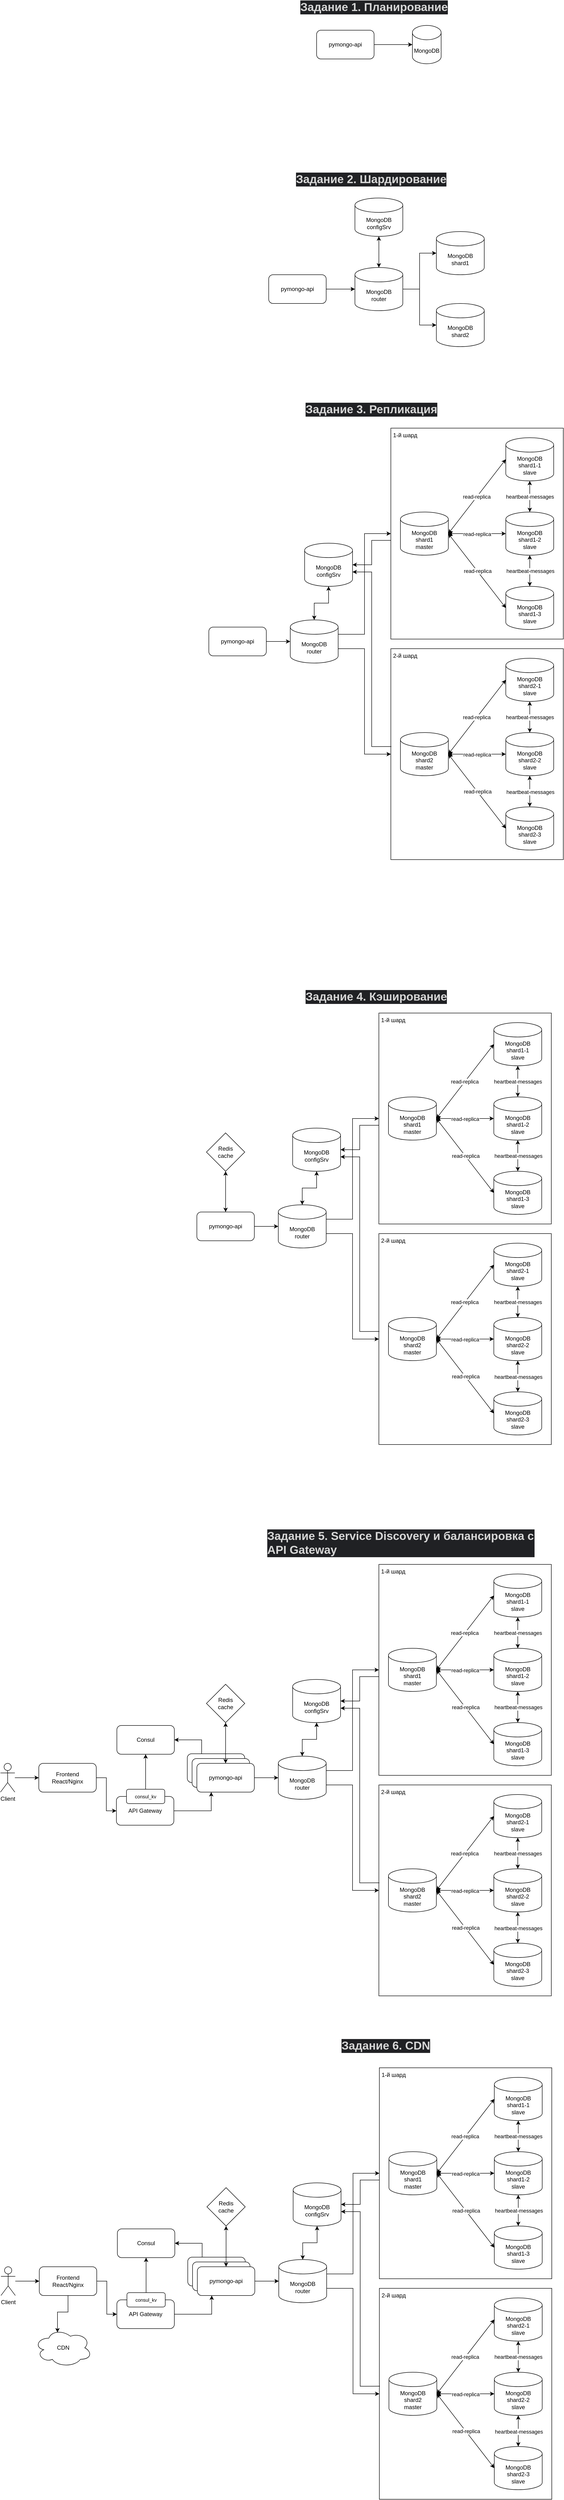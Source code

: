 <mxfile version="25.0.3">
  <diagram name="Page-1" id="-H_mtQnk-PTXWXPvYvuk">
    <mxGraphModel dx="4589" dy="2280" grid="1" gridSize="10" guides="1" tooltips="1" connect="1" arrows="1" fold="1" page="1" pageScale="1" pageWidth="1169" pageHeight="827" math="0" shadow="0">
      <root>
        <mxCell id="0" />
        <mxCell id="1" parent="0" />
        <mxCell id="PpJfoMH6Z_ovyHzmMv1u-153" value="" style="edgeStyle=orthogonalEdgeStyle;rounded=0;orthogonalLoop=1;jettySize=auto;html=1;entryX=1;entryY=0.5;entryDx=0;entryDy=0;exitX=0.25;exitY=0;exitDx=0;exitDy=0;" edge="1" parent="1" source="PpJfoMH6Z_ovyHzmMv1u-141" target="PpJfoMH6Z_ovyHzmMv1u-143">
          <mxGeometry relative="1" as="geometry" />
        </mxCell>
        <mxCell id="PpJfoMH6Z_ovyHzmMv1u-141" value="pymongo-api" style="rounded=1;whiteSpace=wrap;html=1;" vertex="1" parent="1">
          <mxGeometry x="50" y="3875" width="120" height="60" as="geometry" />
        </mxCell>
        <mxCell id="PpJfoMH6Z_ovyHzmMv1u-142" value="pymongo-api" style="rounded=1;whiteSpace=wrap;html=1;" vertex="1" parent="1">
          <mxGeometry x="60" y="3885" width="120" height="60" as="geometry" />
        </mxCell>
        <mxCell id="DAicFC5jk0w9_VVgqc7O-48" value="" style="rounded=0;whiteSpace=wrap;html=1;" parent="1" vertex="1">
          <mxGeometry x="475" y="1110" width="360" height="440" as="geometry" />
        </mxCell>
        <mxCell id="DAicFC5jk0w9_VVgqc7O-47" value="" style="rounded=0;whiteSpace=wrap;html=1;" parent="1" vertex="1">
          <mxGeometry x="475" y="1570" width="360" height="440" as="geometry" />
        </mxCell>
        <mxCell id="zA23MoTUsTF4_91t8viU-3" value="pymongo-api" style="rounded=1;whiteSpace=wrap;html=1;" parent="1" vertex="1">
          <mxGeometry x="320" y="280" width="120" height="60" as="geometry" />
        </mxCell>
        <mxCell id="DAicFC5jk0w9_VVgqc7O-1" value="MongoDB" style="shape=cylinder3;whiteSpace=wrap;html=1;boundedLbl=1;backgroundOutline=1;size=15;" parent="1" vertex="1">
          <mxGeometry x="520" y="270" width="60" height="80" as="geometry" />
        </mxCell>
        <mxCell id="DAicFC5jk0w9_VVgqc7O-2" style="edgeStyle=orthogonalEdgeStyle;rounded=0;orthogonalLoop=1;jettySize=auto;html=1;entryX=0;entryY=0.5;entryDx=0;entryDy=0;entryPerimeter=0;" parent="1" source="zA23MoTUsTF4_91t8viU-3" target="DAicFC5jk0w9_VVgqc7O-1" edge="1">
          <mxGeometry relative="1" as="geometry" />
        </mxCell>
        <mxCell id="DAicFC5jk0w9_VVgqc7O-3" value="MongoDB&lt;br&gt;configSrv" style="shape=cylinder3;whiteSpace=wrap;html=1;boundedLbl=1;backgroundOutline=1;size=15;" parent="1" vertex="1">
          <mxGeometry x="400" y="630" width="100" height="80" as="geometry" />
        </mxCell>
        <mxCell id="DAicFC5jk0w9_VVgqc7O-4" value="pymongo-api" style="rounded=1;whiteSpace=wrap;html=1;" parent="1" vertex="1">
          <mxGeometry x="220" y="790" width="120" height="60" as="geometry" />
        </mxCell>
        <mxCell id="DAicFC5jk0w9_VVgqc7O-8" value="MongoDB&lt;br&gt;shard1" style="shape=cylinder3;whiteSpace=wrap;html=1;boundedLbl=1;backgroundOutline=1;size=15;" parent="1" vertex="1">
          <mxGeometry x="570" y="700" width="100" height="90" as="geometry" />
        </mxCell>
        <mxCell id="DAicFC5jk0w9_VVgqc7O-9" value="MongoDB&lt;br&gt;shard2" style="shape=cylinder3;whiteSpace=wrap;html=1;boundedLbl=1;backgroundOutline=1;size=15;" parent="1" vertex="1">
          <mxGeometry x="570" y="850" width="100" height="90" as="geometry" />
        </mxCell>
        <mxCell id="DAicFC5jk0w9_VVgqc7O-10" value="MongoDB&lt;br&gt;router" style="shape=cylinder3;whiteSpace=wrap;html=1;boundedLbl=1;backgroundOutline=1;size=15;" parent="1" vertex="1">
          <mxGeometry x="400" y="775" width="100" height="90" as="geometry" />
        </mxCell>
        <mxCell id="DAicFC5jk0w9_VVgqc7O-11" style="edgeStyle=orthogonalEdgeStyle;rounded=0;orthogonalLoop=1;jettySize=auto;html=1;entryX=0;entryY=0.5;entryDx=0;entryDy=0;entryPerimeter=0;" parent="1" source="DAicFC5jk0w9_VVgqc7O-4" target="DAicFC5jk0w9_VVgqc7O-10" edge="1">
          <mxGeometry relative="1" as="geometry" />
        </mxCell>
        <mxCell id="DAicFC5jk0w9_VVgqc7O-12" style="edgeStyle=orthogonalEdgeStyle;rounded=0;orthogonalLoop=1;jettySize=auto;html=1;entryX=0;entryY=0.5;entryDx=0;entryDy=0;entryPerimeter=0;" parent="1" source="DAicFC5jk0w9_VVgqc7O-10" target="DAicFC5jk0w9_VVgqc7O-9" edge="1">
          <mxGeometry relative="1" as="geometry" />
        </mxCell>
        <mxCell id="DAicFC5jk0w9_VVgqc7O-13" style="edgeStyle=orthogonalEdgeStyle;rounded=0;orthogonalLoop=1;jettySize=auto;html=1;entryX=0;entryY=0.5;entryDx=0;entryDy=0;entryPerimeter=0;" parent="1" source="DAicFC5jk0w9_VVgqc7O-10" target="DAicFC5jk0w9_VVgqc7O-8" edge="1">
          <mxGeometry relative="1" as="geometry" />
        </mxCell>
        <mxCell id="DAicFC5jk0w9_VVgqc7O-14" style="edgeStyle=orthogonalEdgeStyle;rounded=0;orthogonalLoop=1;jettySize=auto;html=1;entryX=0.5;entryY=0;entryDx=0;entryDy=0;entryPerimeter=0;" parent="1" source="DAicFC5jk0w9_VVgqc7O-3" target="DAicFC5jk0w9_VVgqc7O-10" edge="1">
          <mxGeometry relative="1" as="geometry" />
        </mxCell>
        <mxCell id="DAicFC5jk0w9_VVgqc7O-15" style="edgeStyle=orthogonalEdgeStyle;rounded=0;orthogonalLoop=1;jettySize=auto;html=1;entryX=0.5;entryY=1;entryDx=0;entryDy=0;entryPerimeter=0;" parent="1" source="DAicFC5jk0w9_VVgqc7O-10" target="DAicFC5jk0w9_VVgqc7O-3" edge="1">
          <mxGeometry relative="1" as="geometry" />
        </mxCell>
        <mxCell id="DAicFC5jk0w9_VVgqc7O-16" value="MongoDB&lt;br&gt;configSrv" style="shape=cylinder3;whiteSpace=wrap;html=1;boundedLbl=1;backgroundOutline=1;size=15;" parent="1" vertex="1">
          <mxGeometry x="295" y="1350" width="100" height="90" as="geometry" />
        </mxCell>
        <mxCell id="DAicFC5jk0w9_VVgqc7O-17" value="pymongo-api" style="rounded=1;whiteSpace=wrap;html=1;" parent="1" vertex="1">
          <mxGeometry x="95" y="1525" width="120" height="60" as="geometry" />
        </mxCell>
        <mxCell id="DAicFC5jk0w9_VVgqc7O-18" value="MongoDB&lt;br&gt;shard1&lt;br&gt;master" style="shape=cylinder3;whiteSpace=wrap;html=1;boundedLbl=1;backgroundOutline=1;size=15;" parent="1" vertex="1">
          <mxGeometry x="495" y="1285" width="100" height="90" as="geometry" />
        </mxCell>
        <mxCell id="DAicFC5jk0w9_VVgqc7O-19" value="MongoDB&lt;br&gt;shard2&lt;div&gt;master&lt;/div&gt;" style="shape=cylinder3;whiteSpace=wrap;html=1;boundedLbl=1;backgroundOutline=1;size=15;" parent="1" vertex="1">
          <mxGeometry x="495" y="1745" width="100" height="90" as="geometry" />
        </mxCell>
        <mxCell id="DAicFC5jk0w9_VVgqc7O-20" value="MongoDB&lt;br&gt;router" style="shape=cylinder3;whiteSpace=wrap;html=1;boundedLbl=1;backgroundOutline=1;size=15;" parent="1" vertex="1">
          <mxGeometry x="265" y="1510" width="100" height="90" as="geometry" />
        </mxCell>
        <mxCell id="DAicFC5jk0w9_VVgqc7O-21" style="edgeStyle=orthogonalEdgeStyle;rounded=0;orthogonalLoop=1;jettySize=auto;html=1;entryX=0;entryY=0.5;entryDx=0;entryDy=0;entryPerimeter=0;" parent="1" source="DAicFC5jk0w9_VVgqc7O-17" target="DAicFC5jk0w9_VVgqc7O-20" edge="1">
          <mxGeometry relative="1" as="geometry" />
        </mxCell>
        <mxCell id="DAicFC5jk0w9_VVgqc7O-22" style="edgeStyle=orthogonalEdgeStyle;rounded=0;orthogonalLoop=1;jettySize=auto;html=1;entryX=0;entryY=0.5;entryDx=0;entryDy=0;exitX=1;exitY=0;exitDx=0;exitDy=60;exitPerimeter=0;" parent="1" source="DAicFC5jk0w9_VVgqc7O-20" target="DAicFC5jk0w9_VVgqc7O-47" edge="1">
          <mxGeometry relative="1" as="geometry" />
        </mxCell>
        <mxCell id="DAicFC5jk0w9_VVgqc7O-23" style="edgeStyle=orthogonalEdgeStyle;rounded=0;orthogonalLoop=1;jettySize=auto;html=1;entryX=0;entryY=0.5;entryDx=0;entryDy=0;exitX=1;exitY=0;exitDx=0;exitDy=30;exitPerimeter=0;" parent="1" source="DAicFC5jk0w9_VVgqc7O-20" target="DAicFC5jk0w9_VVgqc7O-48" edge="1">
          <mxGeometry relative="1" as="geometry" />
        </mxCell>
        <mxCell id="DAicFC5jk0w9_VVgqc7O-24" style="edgeStyle=orthogonalEdgeStyle;rounded=0;orthogonalLoop=1;jettySize=auto;html=1;entryX=0.5;entryY=0;entryDx=0;entryDy=0;entryPerimeter=0;" parent="1" source="DAicFC5jk0w9_VVgqc7O-16" target="DAicFC5jk0w9_VVgqc7O-20" edge="1">
          <mxGeometry relative="1" as="geometry" />
        </mxCell>
        <mxCell id="DAicFC5jk0w9_VVgqc7O-25" style="edgeStyle=orthogonalEdgeStyle;rounded=0;orthogonalLoop=1;jettySize=auto;html=1;entryX=0.5;entryY=1;entryDx=0;entryDy=0;entryPerimeter=0;" parent="1" source="DAicFC5jk0w9_VVgqc7O-20" target="DAicFC5jk0w9_VVgqc7O-16" edge="1">
          <mxGeometry relative="1" as="geometry" />
        </mxCell>
        <mxCell id="DAicFC5jk0w9_VVgqc7O-26" value="MongoDB&lt;br&gt;shard1-3&lt;br&gt;slave" style="shape=cylinder3;whiteSpace=wrap;html=1;boundedLbl=1;backgroundOutline=1;size=15;" parent="1" vertex="1">
          <mxGeometry x="715" y="1440" width="100" height="90" as="geometry" />
        </mxCell>
        <mxCell id="DAicFC5jk0w9_VVgqc7O-27" value="MongoDB&lt;br&gt;shard1-2&lt;br&gt;slave" style="shape=cylinder3;whiteSpace=wrap;html=1;boundedLbl=1;backgroundOutline=1;size=15;" parent="1" vertex="1">
          <mxGeometry x="715" y="1285" width="100" height="90" as="geometry" />
        </mxCell>
        <mxCell id="DAicFC5jk0w9_VVgqc7O-28" value="MongoDB&lt;br&gt;shard2-1&lt;br&gt;slave" style="shape=cylinder3;whiteSpace=wrap;html=1;boundedLbl=1;backgroundOutline=1;size=15;" parent="1" vertex="1">
          <mxGeometry x="715" y="1590" width="100" height="90" as="geometry" />
        </mxCell>
        <mxCell id="DAicFC5jk0w9_VVgqc7O-29" value="MongoDB&lt;br&gt;shard1-1&lt;br&gt;slave" style="shape=cylinder3;whiteSpace=wrap;html=1;boundedLbl=1;backgroundOutline=1;size=15;" parent="1" vertex="1">
          <mxGeometry x="715" y="1130" width="100" height="90" as="geometry" />
        </mxCell>
        <mxCell id="DAicFC5jk0w9_VVgqc7O-30" value="MongoDB&lt;br&gt;shard2-2&lt;br&gt;slave" style="shape=cylinder3;whiteSpace=wrap;html=1;boundedLbl=1;backgroundOutline=1;size=15;" parent="1" vertex="1">
          <mxGeometry x="715" y="1745" width="100" height="90" as="geometry" />
        </mxCell>
        <mxCell id="DAicFC5jk0w9_VVgqc7O-31" value="MongoDB&lt;br&gt;shard2-3&lt;br&gt;slave" style="shape=cylinder3;whiteSpace=wrap;html=1;boundedLbl=1;backgroundOutline=1;size=15;" parent="1" vertex="1">
          <mxGeometry x="715" y="1900" width="100" height="90" as="geometry" />
        </mxCell>
        <mxCell id="DAicFC5jk0w9_VVgqc7O-49" value="1-й шард" style="text;html=1;align=center;verticalAlign=middle;whiteSpace=wrap;rounded=0;" parent="1" vertex="1">
          <mxGeometry x="475" y="1110" width="60" height="30" as="geometry" />
        </mxCell>
        <mxCell id="DAicFC5jk0w9_VVgqc7O-50" value="2-й шард" style="text;html=1;align=center;verticalAlign=middle;whiteSpace=wrap;rounded=0;" parent="1" vertex="1">
          <mxGeometry x="475" y="1570" width="60" height="30" as="geometry" />
        </mxCell>
        <mxCell id="DAicFC5jk0w9_VVgqc7O-52" value="" style="endArrow=classic;startArrow=classic;html=1;rounded=0;entryX=0.5;entryY=1;entryDx=0;entryDy=0;entryPerimeter=0;exitX=0.5;exitY=0;exitDx=0;exitDy=0;exitPerimeter=0;" parent="1" source="DAicFC5jk0w9_VVgqc7O-30" target="DAicFC5jk0w9_VVgqc7O-28" edge="1">
          <mxGeometry width="50" height="50" relative="1" as="geometry">
            <mxPoint x="295" y="1780" as="sourcePoint" />
            <mxPoint x="345" y="1730" as="targetPoint" />
          </mxGeometry>
        </mxCell>
        <mxCell id="DAicFC5jk0w9_VVgqc7O-57" value="heartbeat-messages" style="edgeLabel;html=1;align=center;verticalAlign=middle;resizable=0;points=[];" parent="DAicFC5jk0w9_VVgqc7O-52" vertex="1" connectable="0">
          <mxGeometry x="-0.015" relative="1" as="geometry">
            <mxPoint as="offset" />
          </mxGeometry>
        </mxCell>
        <mxCell id="DAicFC5jk0w9_VVgqc7O-53" value="" style="endArrow=classic;startArrow=classic;html=1;rounded=0;entryX=0.5;entryY=1;entryDx=0;entryDy=0;entryPerimeter=0;exitX=0.5;exitY=0;exitDx=0;exitDy=0;exitPerimeter=0;" parent="1" source="DAicFC5jk0w9_VVgqc7O-31" target="DAicFC5jk0w9_VVgqc7O-30" edge="1">
          <mxGeometry width="50" height="50" relative="1" as="geometry">
            <mxPoint x="155" y="1830" as="sourcePoint" />
            <mxPoint x="205" y="1780" as="targetPoint" />
          </mxGeometry>
        </mxCell>
        <mxCell id="DAicFC5jk0w9_VVgqc7O-59" value="heartbeat-messages" style="edgeLabel;html=1;align=center;verticalAlign=middle;resizable=0;points=[];" parent="DAicFC5jk0w9_VVgqc7O-53" vertex="1" connectable="0">
          <mxGeometry x="-0.046" y="-1" relative="1" as="geometry">
            <mxPoint as="offset" />
          </mxGeometry>
        </mxCell>
        <mxCell id="DAicFC5jk0w9_VVgqc7O-54" value="" style="endArrow=classic;startArrow=classic;html=1;rounded=0;entryX=0.5;entryY=1;entryDx=0;entryDy=0;entryPerimeter=0;exitX=0.5;exitY=0;exitDx=0;exitDy=0;exitPerimeter=0;" parent="1" source="DAicFC5jk0w9_VVgqc7O-26" target="DAicFC5jk0w9_VVgqc7O-27" edge="1">
          <mxGeometry width="50" height="50" relative="1" as="geometry">
            <mxPoint x="215" y="1760" as="sourcePoint" />
            <mxPoint x="265" y="1710" as="targetPoint" />
          </mxGeometry>
        </mxCell>
        <mxCell id="DAicFC5jk0w9_VVgqc7O-60" value="heartbeat-messages" style="edgeLabel;html=1;align=center;verticalAlign=middle;resizable=0;points=[];" parent="DAicFC5jk0w9_VVgqc7O-54" vertex="1" connectable="0">
          <mxGeometry x="-0.015" y="-1" relative="1" as="geometry">
            <mxPoint as="offset" />
          </mxGeometry>
        </mxCell>
        <mxCell id="DAicFC5jk0w9_VVgqc7O-55" value="" style="endArrow=classic;startArrow=classic;html=1;rounded=0;entryX=0.5;entryY=1;entryDx=0;entryDy=0;entryPerimeter=0;exitX=0.5;exitY=0;exitDx=0;exitDy=0;exitPerimeter=0;" parent="1" source="DAicFC5jk0w9_VVgqc7O-27" target="DAicFC5jk0w9_VVgqc7O-29" edge="1">
          <mxGeometry width="50" height="50" relative="1" as="geometry">
            <mxPoint x="225" y="1660" as="sourcePoint" />
            <mxPoint x="275" y="1610" as="targetPoint" />
          </mxGeometry>
        </mxCell>
        <mxCell id="DAicFC5jk0w9_VVgqc7O-61" value="heartbeat-messages" style="edgeLabel;html=1;align=center;verticalAlign=middle;resizable=0;points=[];" parent="DAicFC5jk0w9_VVgqc7O-55" vertex="1" connectable="0">
          <mxGeometry x="-0.015" relative="1" as="geometry">
            <mxPoint as="offset" />
          </mxGeometry>
        </mxCell>
        <mxCell id="DAicFC5jk0w9_VVgqc7O-86" value="" style="endArrow=classic;startArrow=classic;html=1;rounded=0;entryX=0;entryY=0.5;entryDx=0;entryDy=0;entryPerimeter=0;exitX=1;exitY=0.5;exitDx=0;exitDy=0;exitPerimeter=0;" parent="1" source="DAicFC5jk0w9_VVgqc7O-19" target="DAicFC5jk0w9_VVgqc7O-28" edge="1">
          <mxGeometry width="50" height="50" relative="1" as="geometry">
            <mxPoint x="205" y="1940" as="sourcePoint" />
            <mxPoint x="255" y="1890" as="targetPoint" />
          </mxGeometry>
        </mxCell>
        <mxCell id="DAicFC5jk0w9_VVgqc7O-92" value="read-replica" style="edgeLabel;html=1;align=center;verticalAlign=middle;resizable=0;points=[];" parent="DAicFC5jk0w9_VVgqc7O-86" vertex="1" connectable="0">
          <mxGeometry x="-0.004" y="1" relative="1" as="geometry">
            <mxPoint as="offset" />
          </mxGeometry>
        </mxCell>
        <mxCell id="DAicFC5jk0w9_VVgqc7O-87" value="" style="endArrow=classic;startArrow=classic;html=1;rounded=0;entryX=0;entryY=0.5;entryDx=0;entryDy=0;entryPerimeter=0;exitX=1;exitY=0.5;exitDx=0;exitDy=0;exitPerimeter=0;" parent="1" source="DAicFC5jk0w9_VVgqc7O-19" target="DAicFC5jk0w9_VVgqc7O-30" edge="1">
          <mxGeometry width="50" height="50" relative="1" as="geometry">
            <mxPoint x="105" y="1860" as="sourcePoint" />
            <mxPoint x="155" y="1810" as="targetPoint" />
          </mxGeometry>
        </mxCell>
        <mxCell id="DAicFC5jk0w9_VVgqc7O-90" value="read-replica" style="edgeLabel;html=1;align=center;verticalAlign=middle;resizable=0;points=[];" parent="DAicFC5jk0w9_VVgqc7O-87" vertex="1" connectable="0">
          <mxGeometry y="-1" relative="1" as="geometry">
            <mxPoint as="offset" />
          </mxGeometry>
        </mxCell>
        <mxCell id="DAicFC5jk0w9_VVgqc7O-88" value="" style="endArrow=classic;startArrow=classic;html=1;rounded=0;entryX=0;entryY=0.5;entryDx=0;entryDy=0;entryPerimeter=0;exitX=1;exitY=0.5;exitDx=0;exitDy=0;exitPerimeter=0;" parent="1" source="DAicFC5jk0w9_VVgqc7O-19" target="DAicFC5jk0w9_VVgqc7O-31" edge="1">
          <mxGeometry width="50" height="50" relative="1" as="geometry">
            <mxPoint x="195" y="1970" as="sourcePoint" />
            <mxPoint x="245" y="1920" as="targetPoint" />
          </mxGeometry>
        </mxCell>
        <mxCell id="DAicFC5jk0w9_VVgqc7O-91" value="read-replica" style="edgeLabel;html=1;align=center;verticalAlign=middle;resizable=0;points=[];" parent="DAicFC5jk0w9_VVgqc7O-88" vertex="1" connectable="0">
          <mxGeometry x="0.006" relative="1" as="geometry">
            <mxPoint as="offset" />
          </mxGeometry>
        </mxCell>
        <mxCell id="DAicFC5jk0w9_VVgqc7O-96" value="" style="endArrow=classic;startArrow=classic;html=1;rounded=0;entryX=0;entryY=0.5;entryDx=0;entryDy=0;entryPerimeter=0;exitX=1;exitY=0.5;exitDx=0;exitDy=0;exitPerimeter=0;" parent="1" source="DAicFC5jk0w9_VVgqc7O-18" target="DAicFC5jk0w9_VVgqc7O-29" edge="1">
          <mxGeometry width="50" height="50" relative="1" as="geometry">
            <mxPoint x="605" y="1800" as="sourcePoint" />
            <mxPoint x="915" y="1645" as="targetPoint" />
          </mxGeometry>
        </mxCell>
        <mxCell id="DAicFC5jk0w9_VVgqc7O-97" value="read-replica" style="edgeLabel;html=1;align=center;verticalAlign=middle;resizable=0;points=[];" parent="DAicFC5jk0w9_VVgqc7O-96" vertex="1" connectable="0">
          <mxGeometry x="-0.004" y="1" relative="1" as="geometry">
            <mxPoint as="offset" />
          </mxGeometry>
        </mxCell>
        <mxCell id="DAicFC5jk0w9_VVgqc7O-98" value="" style="endArrow=classic;startArrow=classic;html=1;rounded=0;entryX=0;entryY=0.5;entryDx=0;entryDy=0;entryPerimeter=0;exitX=1;exitY=0.5;exitDx=0;exitDy=0;exitPerimeter=0;" parent="1" source="DAicFC5jk0w9_VVgqc7O-18" target="DAicFC5jk0w9_VVgqc7O-27" edge="1">
          <mxGeometry width="50" height="50" relative="1" as="geometry">
            <mxPoint x="605" y="1800" as="sourcePoint" />
            <mxPoint x="915" y="1800" as="targetPoint" />
          </mxGeometry>
        </mxCell>
        <mxCell id="DAicFC5jk0w9_VVgqc7O-99" value="read-replica" style="edgeLabel;html=1;align=center;verticalAlign=middle;resizable=0;points=[];" parent="DAicFC5jk0w9_VVgqc7O-98" vertex="1" connectable="0">
          <mxGeometry y="-1" relative="1" as="geometry">
            <mxPoint as="offset" />
          </mxGeometry>
        </mxCell>
        <mxCell id="DAicFC5jk0w9_VVgqc7O-100" value="" style="endArrow=classic;startArrow=classic;html=1;rounded=0;entryX=0;entryY=0.5;entryDx=0;entryDy=0;entryPerimeter=0;exitX=1;exitY=0.5;exitDx=0;exitDy=0;exitPerimeter=0;" parent="1" source="DAicFC5jk0w9_VVgqc7O-18" target="DAicFC5jk0w9_VVgqc7O-26" edge="1">
          <mxGeometry width="50" height="50" relative="1" as="geometry">
            <mxPoint x="605" y="1800" as="sourcePoint" />
            <mxPoint x="915" y="1955" as="targetPoint" />
          </mxGeometry>
        </mxCell>
        <mxCell id="DAicFC5jk0w9_VVgqc7O-101" value="read-replica" style="edgeLabel;html=1;align=center;verticalAlign=middle;resizable=0;points=[];" parent="DAicFC5jk0w9_VVgqc7O-100" vertex="1" connectable="0">
          <mxGeometry x="0.006" relative="1" as="geometry">
            <mxPoint as="offset" />
          </mxGeometry>
        </mxCell>
        <mxCell id="DAicFC5jk0w9_VVgqc7O-103" style="edgeStyle=orthogonalEdgeStyle;rounded=0;orthogonalLoop=1;jettySize=auto;html=1;entryX=1;entryY=0;entryDx=0;entryDy=60;entryPerimeter=0;exitX=0.003;exitY=0.464;exitDx=0;exitDy=0;exitPerimeter=0;" parent="1" source="DAicFC5jk0w9_VVgqc7O-47" target="DAicFC5jk0w9_VVgqc7O-16" edge="1">
          <mxGeometry relative="1" as="geometry" />
        </mxCell>
        <mxCell id="DAicFC5jk0w9_VVgqc7O-104" style="edgeStyle=orthogonalEdgeStyle;rounded=0;orthogonalLoop=1;jettySize=auto;html=1;entryX=1;entryY=0.5;entryDx=0;entryDy=0;entryPerimeter=0;exitX=0;exitY=0.532;exitDx=0;exitDy=0;exitPerimeter=0;" parent="1" source="DAicFC5jk0w9_VVgqc7O-48" target="DAicFC5jk0w9_VVgqc7O-16" edge="1">
          <mxGeometry relative="1" as="geometry" />
        </mxCell>
        <mxCell id="PpJfoMH6Z_ovyHzmMv1u-45" value="&lt;h1 style=&quot;margin-top: 0px; box-sizing: inherit; font-family: &amp;quot;YS Text&amp;quot;, sans-serif; padding-top: 0px; border-top: none; color: rgb(214, 214, 214); text-align: start; background-color: rgb(32, 33, 36);&quot;&gt;Задание 1. Планирование&lt;/h1&gt;" style="text;html=1;align=center;verticalAlign=middle;whiteSpace=wrap;rounded=0;" vertex="1" parent="1">
          <mxGeometry x="245" y="230" width="390" height="20" as="geometry" />
        </mxCell>
        <mxCell id="PpJfoMH6Z_ovyHzmMv1u-46" value="&lt;h1 style=&quot;font-weight: ; line-height: ; margin-top: 0px; margin-right: ; margin-bottom: ; margin-left: ; font-size: ; box-sizing: inherit; font-style: normal; font-variant-ligatures: normal; font-variant-caps: normal; font-variant-numeric: ; font-variant-east-asian: ; font-variant-alternates: ; font-variant-position: ; font-variant-emoji: ; font-stretch: ; font-family: &amp;quot;YS Text&amp;quot;, sans-serif; font-optical-sizing: ; font-size-adjust: ; font-kerning: ; font-feature-settings: ; font-variation-settings: ; padding-top: 0px; border-top: none; color: rgb(214, 214, 214); letter-spacing: normal; orphans: 2; text-align: start; text-indent: 0px; text-transform: none; widows: 2; word-spacing: 0px; -webkit-text-stroke-width: 0px; white-space: normal; background-color: rgb(32, 33, 36); text-decoration-thickness: initial; text-decoration-style: initial; text-decoration-color: initial;&quot;&gt;Задание 2. Шардирование&lt;/h1&gt;" style="text;whiteSpace=wrap;html=1;" vertex="1" parent="1">
          <mxGeometry x="275" y="570" width="350" height="50" as="geometry" />
        </mxCell>
        <mxCell id="PpJfoMH6Z_ovyHzmMv1u-48" value="&lt;h1 style=&quot;font-weight: ; line-height: ; margin-top: 0px; margin-right: ; margin-bottom: ; margin-left: ; font-size: ; box-sizing: inherit; font-style: normal; font-variant-ligatures: normal; font-variant-caps: normal; font-variant-numeric: ; font-variant-east-asian: ; font-variant-alternates: ; font-variant-position: ; font-variant-emoji: ; font-stretch: ; font-family: &amp;quot;YS Text&amp;quot;, sans-serif; font-optical-sizing: ; font-size-adjust: ; font-kerning: ; font-feature-settings: ; font-variation-settings: ; padding-top: 0px; border-top: none; color: rgb(214, 214, 214); letter-spacing: normal; orphans: 2; text-align: start; text-indent: 0px; text-transform: none; widows: 2; word-spacing: 0px; -webkit-text-stroke-width: 0px; white-space: normal; background-color: rgb(32, 33, 36); text-decoration-thickness: initial; text-decoration-style: initial; text-decoration-color: initial;&quot;&gt;Задание 3. Репликация&lt;/h1&gt;" style="text;whiteSpace=wrap;html=1;" vertex="1" parent="1">
          <mxGeometry x="295" y="1050" width="310" height="40" as="geometry" />
        </mxCell>
        <mxCell id="PpJfoMH6Z_ovyHzmMv1u-49" value="&lt;h1 style=&quot;font-weight: ; line-height: ; margin-top: 0px; margin-right: ; margin-bottom: ; margin-left: ; font-size: ; box-sizing: inherit; font-style: normal; font-variant-ligatures: normal; font-variant-caps: normal; font-variant-numeric: ; font-variant-east-asian: ; font-variant-alternates: ; font-variant-position: ; font-variant-emoji: ; font-stretch: ; font-family: &amp;quot;YS Text&amp;quot;, sans-serif; font-optical-sizing: ; font-size-adjust: ; font-kerning: ; font-feature-settings: ; font-variation-settings: ; padding-top: 0px; border-top: none; color: rgb(214, 214, 214); letter-spacing: normal; orphans: 2; text-align: start; text-indent: 0px; text-transform: none; widows: 2; word-spacing: 0px; -webkit-text-stroke-width: 0px; white-space: normal; background-color: rgb(32, 33, 36); text-decoration-thickness: initial; text-decoration-style: initial; text-decoration-color: initial;&quot;&gt;Задание 4. Кэширование&lt;/h1&gt;" style="text;whiteSpace=wrap;html=1;" vertex="1" parent="1">
          <mxGeometry x="295" y="2275" width="330" height="50" as="geometry" />
        </mxCell>
        <mxCell id="PpJfoMH6Z_ovyHzmMv1u-50" value="&lt;h1 style=&quot;font-weight: ; line-height: ; margin-top: 0px; margin-right: ; margin-bottom: ; margin-left: ; font-size: ; box-sizing: inherit; font-style: normal; font-variant-ligatures: normal; font-variant-caps: normal; font-variant-numeric: ; font-variant-east-asian: ; font-variant-alternates: ; font-variant-position: ; font-variant-emoji: ; font-stretch: ; font-family: &amp;quot;YS Text&amp;quot;, sans-serif; font-optical-sizing: ; font-size-adjust: ; font-kerning: ; font-feature-settings: ; font-variation-settings: ; padding-top: 0px; border-top: none; color: rgb(214, 214, 214); letter-spacing: normal; orphans: 2; text-align: start; text-indent: 0px; text-transform: none; widows: 2; word-spacing: 0px; -webkit-text-stroke-width: 0px; white-space: normal; background-color: rgb(32, 33, 36); text-decoration-thickness: initial; text-decoration-style: initial; text-decoration-color: initial;&quot;&gt;Задание 5. Service Discovery и балансировка с API Gateway&lt;/h1&gt;" style="text;whiteSpace=wrap;html=1;" vertex="1" parent="1">
          <mxGeometry x="215" y="3400" width="560" height="70" as="geometry" />
        </mxCell>
        <mxCell id="PpJfoMH6Z_ovyHzmMv1u-52" value="&lt;h1 style=&quot;font-weight: ; line-height: ; margin: var(--size-900, calc(var(--base-unit, calc(1rem * var(--base-ratio, 1))) * 3)) 0 0; font-size: ; box-sizing: inherit; font-style: normal; font-variant-ligatures: normal; font-variant-caps: normal; font-variant-numeric: ; font-variant-east-asian: ; font-variant-alternates: ; font-variant-position: ; font-variant-emoji: ; font-stretch: ; font-family: &amp;quot;YS Text&amp;quot;, sans-serif; font-optical-sizing: ; font-size-adjust: ; font-kerning: ; font-feature-settings: ; font-variation-settings: ; color: rgb(214, 214, 214); letter-spacing: normal; orphans: 2; text-align: start; text-indent: 0px; text-transform: none; widows: 2; word-spacing: 0px; -webkit-text-stroke-width: 0px; white-space: normal; background-color: rgb(32, 33, 36); text-decoration-thickness: initial; text-decoration-style: initial; text-decoration-color: initial;&quot;&gt;Задание 6. CDN&lt;/h1&gt;" style="text;whiteSpace=wrap;html=1;" vertex="1" parent="1">
          <mxGeometry x="370" y="4415" width="255" height="90" as="geometry" />
        </mxCell>
        <mxCell id="PpJfoMH6Z_ovyHzmMv1u-53" value="" style="rounded=0;whiteSpace=wrap;html=1;" vertex="1" parent="1">
          <mxGeometry x="450" y="2330" width="360" height="440" as="geometry" />
        </mxCell>
        <mxCell id="PpJfoMH6Z_ovyHzmMv1u-54" value="" style="rounded=0;whiteSpace=wrap;html=1;" vertex="1" parent="1">
          <mxGeometry x="450" y="2790" width="360" height="440" as="geometry" />
        </mxCell>
        <mxCell id="PpJfoMH6Z_ovyHzmMv1u-55" value="MongoDB&lt;br&gt;configSrv" style="shape=cylinder3;whiteSpace=wrap;html=1;boundedLbl=1;backgroundOutline=1;size=15;" vertex="1" parent="1">
          <mxGeometry x="270" y="2570" width="100" height="90" as="geometry" />
        </mxCell>
        <mxCell id="PpJfoMH6Z_ovyHzmMv1u-56" value="pymongo-api" style="rounded=1;whiteSpace=wrap;html=1;" vertex="1" parent="1">
          <mxGeometry x="70" y="2745" width="120" height="60" as="geometry" />
        </mxCell>
        <mxCell id="PpJfoMH6Z_ovyHzmMv1u-57" value="MongoDB&lt;br&gt;shard1&lt;br&gt;master" style="shape=cylinder3;whiteSpace=wrap;html=1;boundedLbl=1;backgroundOutline=1;size=15;" vertex="1" parent="1">
          <mxGeometry x="470" y="2505" width="100" height="90" as="geometry" />
        </mxCell>
        <mxCell id="PpJfoMH6Z_ovyHzmMv1u-58" value="MongoDB&lt;br&gt;shard2&lt;div&gt;master&lt;/div&gt;" style="shape=cylinder3;whiteSpace=wrap;html=1;boundedLbl=1;backgroundOutline=1;size=15;" vertex="1" parent="1">
          <mxGeometry x="470" y="2965" width="100" height="90" as="geometry" />
        </mxCell>
        <mxCell id="PpJfoMH6Z_ovyHzmMv1u-59" value="MongoDB&lt;br&gt;router" style="shape=cylinder3;whiteSpace=wrap;html=1;boundedLbl=1;backgroundOutline=1;size=15;" vertex="1" parent="1">
          <mxGeometry x="240" y="2730" width="100" height="90" as="geometry" />
        </mxCell>
        <mxCell id="PpJfoMH6Z_ovyHzmMv1u-60" style="edgeStyle=orthogonalEdgeStyle;rounded=0;orthogonalLoop=1;jettySize=auto;html=1;entryX=0;entryY=0.5;entryDx=0;entryDy=0;entryPerimeter=0;" edge="1" parent="1" source="PpJfoMH6Z_ovyHzmMv1u-56" target="PpJfoMH6Z_ovyHzmMv1u-59">
          <mxGeometry relative="1" as="geometry" />
        </mxCell>
        <mxCell id="PpJfoMH6Z_ovyHzmMv1u-61" style="edgeStyle=orthogonalEdgeStyle;rounded=0;orthogonalLoop=1;jettySize=auto;html=1;entryX=0;entryY=0.5;entryDx=0;entryDy=0;exitX=1;exitY=0;exitDx=0;exitDy=60;exitPerimeter=0;" edge="1" parent="1" source="PpJfoMH6Z_ovyHzmMv1u-59" target="PpJfoMH6Z_ovyHzmMv1u-54">
          <mxGeometry relative="1" as="geometry" />
        </mxCell>
        <mxCell id="PpJfoMH6Z_ovyHzmMv1u-62" style="edgeStyle=orthogonalEdgeStyle;rounded=0;orthogonalLoop=1;jettySize=auto;html=1;entryX=0;entryY=0.5;entryDx=0;entryDy=0;exitX=1;exitY=0;exitDx=0;exitDy=30;exitPerimeter=0;" edge="1" parent="1" source="PpJfoMH6Z_ovyHzmMv1u-59" target="PpJfoMH6Z_ovyHzmMv1u-53">
          <mxGeometry relative="1" as="geometry" />
        </mxCell>
        <mxCell id="PpJfoMH6Z_ovyHzmMv1u-63" style="edgeStyle=orthogonalEdgeStyle;rounded=0;orthogonalLoop=1;jettySize=auto;html=1;entryX=0.5;entryY=0;entryDx=0;entryDy=0;entryPerimeter=0;" edge="1" parent="1" source="PpJfoMH6Z_ovyHzmMv1u-55" target="PpJfoMH6Z_ovyHzmMv1u-59">
          <mxGeometry relative="1" as="geometry" />
        </mxCell>
        <mxCell id="PpJfoMH6Z_ovyHzmMv1u-64" style="edgeStyle=orthogonalEdgeStyle;rounded=0;orthogonalLoop=1;jettySize=auto;html=1;entryX=0.5;entryY=1;entryDx=0;entryDy=0;entryPerimeter=0;" edge="1" parent="1" source="PpJfoMH6Z_ovyHzmMv1u-59" target="PpJfoMH6Z_ovyHzmMv1u-55">
          <mxGeometry relative="1" as="geometry" />
        </mxCell>
        <mxCell id="PpJfoMH6Z_ovyHzmMv1u-65" value="MongoDB&lt;br&gt;shard1-3&lt;br&gt;slave" style="shape=cylinder3;whiteSpace=wrap;html=1;boundedLbl=1;backgroundOutline=1;size=15;" vertex="1" parent="1">
          <mxGeometry x="690" y="2660" width="100" height="90" as="geometry" />
        </mxCell>
        <mxCell id="PpJfoMH6Z_ovyHzmMv1u-66" value="MongoDB&lt;br&gt;shard1-2&lt;br&gt;slave" style="shape=cylinder3;whiteSpace=wrap;html=1;boundedLbl=1;backgroundOutline=1;size=15;" vertex="1" parent="1">
          <mxGeometry x="690" y="2505" width="100" height="90" as="geometry" />
        </mxCell>
        <mxCell id="PpJfoMH6Z_ovyHzmMv1u-67" value="MongoDB&lt;br&gt;shard2-1&lt;br&gt;slave" style="shape=cylinder3;whiteSpace=wrap;html=1;boundedLbl=1;backgroundOutline=1;size=15;" vertex="1" parent="1">
          <mxGeometry x="690" y="2810" width="100" height="90" as="geometry" />
        </mxCell>
        <mxCell id="PpJfoMH6Z_ovyHzmMv1u-68" value="MongoDB&lt;br&gt;shard1-1&lt;br&gt;slave" style="shape=cylinder3;whiteSpace=wrap;html=1;boundedLbl=1;backgroundOutline=1;size=15;" vertex="1" parent="1">
          <mxGeometry x="690" y="2350" width="100" height="90" as="geometry" />
        </mxCell>
        <mxCell id="PpJfoMH6Z_ovyHzmMv1u-69" value="MongoDB&lt;br&gt;shard2-2&lt;br&gt;slave" style="shape=cylinder3;whiteSpace=wrap;html=1;boundedLbl=1;backgroundOutline=1;size=15;" vertex="1" parent="1">
          <mxGeometry x="690" y="2965" width="100" height="90" as="geometry" />
        </mxCell>
        <mxCell id="PpJfoMH6Z_ovyHzmMv1u-70" value="MongoDB&lt;br&gt;shard2-3&lt;br&gt;slave" style="shape=cylinder3;whiteSpace=wrap;html=1;boundedLbl=1;backgroundOutline=1;size=15;" vertex="1" parent="1">
          <mxGeometry x="690" y="3120" width="100" height="90" as="geometry" />
        </mxCell>
        <mxCell id="PpJfoMH6Z_ovyHzmMv1u-71" value="1-й шард" style="text;html=1;align=center;verticalAlign=middle;whiteSpace=wrap;rounded=0;" vertex="1" parent="1">
          <mxGeometry x="450" y="2330" width="60" height="30" as="geometry" />
        </mxCell>
        <mxCell id="PpJfoMH6Z_ovyHzmMv1u-72" value="2-й шард" style="text;html=1;align=center;verticalAlign=middle;whiteSpace=wrap;rounded=0;" vertex="1" parent="1">
          <mxGeometry x="450" y="2790" width="60" height="30" as="geometry" />
        </mxCell>
        <mxCell id="PpJfoMH6Z_ovyHzmMv1u-73" value="" style="endArrow=classic;startArrow=classic;html=1;rounded=0;entryX=0.5;entryY=1;entryDx=0;entryDy=0;entryPerimeter=0;exitX=0.5;exitY=0;exitDx=0;exitDy=0;exitPerimeter=0;" edge="1" parent="1" source="PpJfoMH6Z_ovyHzmMv1u-69" target="PpJfoMH6Z_ovyHzmMv1u-67">
          <mxGeometry width="50" height="50" relative="1" as="geometry">
            <mxPoint x="270" y="3000" as="sourcePoint" />
            <mxPoint x="320" y="2950" as="targetPoint" />
          </mxGeometry>
        </mxCell>
        <mxCell id="PpJfoMH6Z_ovyHzmMv1u-74" value="heartbeat-messages" style="edgeLabel;html=1;align=center;verticalAlign=middle;resizable=0;points=[];" vertex="1" connectable="0" parent="PpJfoMH6Z_ovyHzmMv1u-73">
          <mxGeometry x="-0.015" relative="1" as="geometry">
            <mxPoint as="offset" />
          </mxGeometry>
        </mxCell>
        <mxCell id="PpJfoMH6Z_ovyHzmMv1u-75" value="" style="endArrow=classic;startArrow=classic;html=1;rounded=0;entryX=0.5;entryY=1;entryDx=0;entryDy=0;entryPerimeter=0;exitX=0.5;exitY=0;exitDx=0;exitDy=0;exitPerimeter=0;" edge="1" parent="1" source="PpJfoMH6Z_ovyHzmMv1u-70" target="PpJfoMH6Z_ovyHzmMv1u-69">
          <mxGeometry width="50" height="50" relative="1" as="geometry">
            <mxPoint x="130" y="3050" as="sourcePoint" />
            <mxPoint x="180" y="3000" as="targetPoint" />
          </mxGeometry>
        </mxCell>
        <mxCell id="PpJfoMH6Z_ovyHzmMv1u-76" value="heartbeat-messages" style="edgeLabel;html=1;align=center;verticalAlign=middle;resizable=0;points=[];" vertex="1" connectable="0" parent="PpJfoMH6Z_ovyHzmMv1u-75">
          <mxGeometry x="-0.046" y="-1" relative="1" as="geometry">
            <mxPoint as="offset" />
          </mxGeometry>
        </mxCell>
        <mxCell id="PpJfoMH6Z_ovyHzmMv1u-77" value="" style="endArrow=classic;startArrow=classic;html=1;rounded=0;entryX=0.5;entryY=1;entryDx=0;entryDy=0;entryPerimeter=0;exitX=0.5;exitY=0;exitDx=0;exitDy=0;exitPerimeter=0;" edge="1" parent="1" source="PpJfoMH6Z_ovyHzmMv1u-65" target="PpJfoMH6Z_ovyHzmMv1u-66">
          <mxGeometry width="50" height="50" relative="1" as="geometry">
            <mxPoint x="190" y="2980" as="sourcePoint" />
            <mxPoint x="240" y="2930" as="targetPoint" />
          </mxGeometry>
        </mxCell>
        <mxCell id="PpJfoMH6Z_ovyHzmMv1u-78" value="heartbeat-messages" style="edgeLabel;html=1;align=center;verticalAlign=middle;resizable=0;points=[];" vertex="1" connectable="0" parent="PpJfoMH6Z_ovyHzmMv1u-77">
          <mxGeometry x="-0.015" y="-1" relative="1" as="geometry">
            <mxPoint as="offset" />
          </mxGeometry>
        </mxCell>
        <mxCell id="PpJfoMH6Z_ovyHzmMv1u-79" value="" style="endArrow=classic;startArrow=classic;html=1;rounded=0;entryX=0.5;entryY=1;entryDx=0;entryDy=0;entryPerimeter=0;exitX=0.5;exitY=0;exitDx=0;exitDy=0;exitPerimeter=0;" edge="1" parent="1" source="PpJfoMH6Z_ovyHzmMv1u-66" target="PpJfoMH6Z_ovyHzmMv1u-68">
          <mxGeometry width="50" height="50" relative="1" as="geometry">
            <mxPoint x="200" y="2880" as="sourcePoint" />
            <mxPoint x="250" y="2830" as="targetPoint" />
          </mxGeometry>
        </mxCell>
        <mxCell id="PpJfoMH6Z_ovyHzmMv1u-80" value="heartbeat-messages" style="edgeLabel;html=1;align=center;verticalAlign=middle;resizable=0;points=[];" vertex="1" connectable="0" parent="PpJfoMH6Z_ovyHzmMv1u-79">
          <mxGeometry x="-0.015" relative="1" as="geometry">
            <mxPoint as="offset" />
          </mxGeometry>
        </mxCell>
        <mxCell id="PpJfoMH6Z_ovyHzmMv1u-81" value="Redis&lt;div&gt;cache&lt;/div&gt;" style="rhombus;whiteSpace=wrap;html=1;" vertex="1" parent="1">
          <mxGeometry x="90" y="2580" width="80" height="80" as="geometry" />
        </mxCell>
        <mxCell id="PpJfoMH6Z_ovyHzmMv1u-82" value="" style="endArrow=classic;startArrow=classic;html=1;rounded=0;entryX=0;entryY=0.5;entryDx=0;entryDy=0;entryPerimeter=0;exitX=1;exitY=0.5;exitDx=0;exitDy=0;exitPerimeter=0;" edge="1" parent="1" source="PpJfoMH6Z_ovyHzmMv1u-58" target="PpJfoMH6Z_ovyHzmMv1u-67">
          <mxGeometry width="50" height="50" relative="1" as="geometry">
            <mxPoint x="180" y="3160" as="sourcePoint" />
            <mxPoint x="230" y="3110" as="targetPoint" />
          </mxGeometry>
        </mxCell>
        <mxCell id="PpJfoMH6Z_ovyHzmMv1u-83" value="read-replica" style="edgeLabel;html=1;align=center;verticalAlign=middle;resizable=0;points=[];" vertex="1" connectable="0" parent="PpJfoMH6Z_ovyHzmMv1u-82">
          <mxGeometry x="-0.004" y="1" relative="1" as="geometry">
            <mxPoint as="offset" />
          </mxGeometry>
        </mxCell>
        <mxCell id="PpJfoMH6Z_ovyHzmMv1u-84" value="" style="endArrow=classic;startArrow=classic;html=1;rounded=0;entryX=0;entryY=0.5;entryDx=0;entryDy=0;entryPerimeter=0;exitX=1;exitY=0.5;exitDx=0;exitDy=0;exitPerimeter=0;" edge="1" parent="1" source="PpJfoMH6Z_ovyHzmMv1u-58" target="PpJfoMH6Z_ovyHzmMv1u-69">
          <mxGeometry width="50" height="50" relative="1" as="geometry">
            <mxPoint x="80" y="3080" as="sourcePoint" />
            <mxPoint x="130" y="3030" as="targetPoint" />
          </mxGeometry>
        </mxCell>
        <mxCell id="PpJfoMH6Z_ovyHzmMv1u-85" value="read-replica" style="edgeLabel;html=1;align=center;verticalAlign=middle;resizable=0;points=[];" vertex="1" connectable="0" parent="PpJfoMH6Z_ovyHzmMv1u-84">
          <mxGeometry y="-1" relative="1" as="geometry">
            <mxPoint as="offset" />
          </mxGeometry>
        </mxCell>
        <mxCell id="PpJfoMH6Z_ovyHzmMv1u-86" value="" style="endArrow=classic;startArrow=classic;html=1;rounded=0;entryX=0;entryY=0.5;entryDx=0;entryDy=0;entryPerimeter=0;exitX=1;exitY=0.5;exitDx=0;exitDy=0;exitPerimeter=0;" edge="1" parent="1" source="PpJfoMH6Z_ovyHzmMv1u-58" target="PpJfoMH6Z_ovyHzmMv1u-70">
          <mxGeometry width="50" height="50" relative="1" as="geometry">
            <mxPoint x="170" y="3190" as="sourcePoint" />
            <mxPoint x="220" y="3140" as="targetPoint" />
          </mxGeometry>
        </mxCell>
        <mxCell id="PpJfoMH6Z_ovyHzmMv1u-87" value="read-replica" style="edgeLabel;html=1;align=center;verticalAlign=middle;resizable=0;points=[];" vertex="1" connectable="0" parent="PpJfoMH6Z_ovyHzmMv1u-86">
          <mxGeometry x="0.006" relative="1" as="geometry">
            <mxPoint as="offset" />
          </mxGeometry>
        </mxCell>
        <mxCell id="PpJfoMH6Z_ovyHzmMv1u-88" value="" style="endArrow=classic;startArrow=classic;html=1;rounded=0;entryX=0;entryY=0.5;entryDx=0;entryDy=0;entryPerimeter=0;exitX=1;exitY=0.5;exitDx=0;exitDy=0;exitPerimeter=0;" edge="1" parent="1" source="PpJfoMH6Z_ovyHzmMv1u-57" target="PpJfoMH6Z_ovyHzmMv1u-68">
          <mxGeometry width="50" height="50" relative="1" as="geometry">
            <mxPoint x="580" y="3020" as="sourcePoint" />
            <mxPoint x="890" y="2865" as="targetPoint" />
          </mxGeometry>
        </mxCell>
        <mxCell id="PpJfoMH6Z_ovyHzmMv1u-89" value="read-replica" style="edgeLabel;html=1;align=center;verticalAlign=middle;resizable=0;points=[];" vertex="1" connectable="0" parent="PpJfoMH6Z_ovyHzmMv1u-88">
          <mxGeometry x="-0.004" y="1" relative="1" as="geometry">
            <mxPoint as="offset" />
          </mxGeometry>
        </mxCell>
        <mxCell id="PpJfoMH6Z_ovyHzmMv1u-90" value="" style="endArrow=classic;startArrow=classic;html=1;rounded=0;entryX=0;entryY=0.5;entryDx=0;entryDy=0;entryPerimeter=0;exitX=1;exitY=0.5;exitDx=0;exitDy=0;exitPerimeter=0;" edge="1" parent="1" source="PpJfoMH6Z_ovyHzmMv1u-57" target="PpJfoMH6Z_ovyHzmMv1u-66">
          <mxGeometry width="50" height="50" relative="1" as="geometry">
            <mxPoint x="580" y="3020" as="sourcePoint" />
            <mxPoint x="890" y="3020" as="targetPoint" />
          </mxGeometry>
        </mxCell>
        <mxCell id="PpJfoMH6Z_ovyHzmMv1u-91" value="read-replica" style="edgeLabel;html=1;align=center;verticalAlign=middle;resizable=0;points=[];" vertex="1" connectable="0" parent="PpJfoMH6Z_ovyHzmMv1u-90">
          <mxGeometry y="-1" relative="1" as="geometry">
            <mxPoint as="offset" />
          </mxGeometry>
        </mxCell>
        <mxCell id="PpJfoMH6Z_ovyHzmMv1u-92" value="" style="endArrow=classic;startArrow=classic;html=1;rounded=0;entryX=0;entryY=0.5;entryDx=0;entryDy=0;entryPerimeter=0;exitX=1;exitY=0.5;exitDx=0;exitDy=0;exitPerimeter=0;" edge="1" parent="1" source="PpJfoMH6Z_ovyHzmMv1u-57" target="PpJfoMH6Z_ovyHzmMv1u-65">
          <mxGeometry width="50" height="50" relative="1" as="geometry">
            <mxPoint x="580" y="3020" as="sourcePoint" />
            <mxPoint x="890" y="3175" as="targetPoint" />
          </mxGeometry>
        </mxCell>
        <mxCell id="PpJfoMH6Z_ovyHzmMv1u-93" value="read-replica" style="edgeLabel;html=1;align=center;verticalAlign=middle;resizable=0;points=[];" vertex="1" connectable="0" parent="PpJfoMH6Z_ovyHzmMv1u-92">
          <mxGeometry x="0.006" relative="1" as="geometry">
            <mxPoint as="offset" />
          </mxGeometry>
        </mxCell>
        <mxCell id="PpJfoMH6Z_ovyHzmMv1u-94" style="edgeStyle=orthogonalEdgeStyle;rounded=0;orthogonalLoop=1;jettySize=auto;html=1;entryX=1;entryY=0;entryDx=0;entryDy=60;entryPerimeter=0;exitX=0.003;exitY=0.464;exitDx=0;exitDy=0;exitPerimeter=0;" edge="1" parent="1" source="PpJfoMH6Z_ovyHzmMv1u-54" target="PpJfoMH6Z_ovyHzmMv1u-55">
          <mxGeometry relative="1" as="geometry" />
        </mxCell>
        <mxCell id="PpJfoMH6Z_ovyHzmMv1u-95" style="edgeStyle=orthogonalEdgeStyle;rounded=0;orthogonalLoop=1;jettySize=auto;html=1;entryX=1;entryY=0.5;entryDx=0;entryDy=0;entryPerimeter=0;exitX=0;exitY=0.532;exitDx=0;exitDy=0;exitPerimeter=0;" edge="1" parent="1" source="PpJfoMH6Z_ovyHzmMv1u-53" target="PpJfoMH6Z_ovyHzmMv1u-55">
          <mxGeometry relative="1" as="geometry" />
        </mxCell>
        <mxCell id="PpJfoMH6Z_ovyHzmMv1u-96" value="" style="endArrow=classic;startArrow=classic;html=1;rounded=0;entryX=0.5;entryY=1;entryDx=0;entryDy=0;exitX=0.5;exitY=0;exitDx=0;exitDy=0;" edge="1" parent="1" source="PpJfoMH6Z_ovyHzmMv1u-56" target="PpJfoMH6Z_ovyHzmMv1u-81">
          <mxGeometry width="50" height="50" relative="1" as="geometry">
            <mxPoint x="-30" y="2800" as="sourcePoint" />
            <mxPoint x="20" y="2750" as="targetPoint" />
          </mxGeometry>
        </mxCell>
        <mxCell id="PpJfoMH6Z_ovyHzmMv1u-97" value="" style="rounded=0;whiteSpace=wrap;html=1;" vertex="1" parent="1">
          <mxGeometry x="450" y="3480" width="360" height="440" as="geometry" />
        </mxCell>
        <mxCell id="PpJfoMH6Z_ovyHzmMv1u-98" value="" style="rounded=0;whiteSpace=wrap;html=1;" vertex="1" parent="1">
          <mxGeometry x="450" y="3940" width="360" height="440" as="geometry" />
        </mxCell>
        <mxCell id="PpJfoMH6Z_ovyHzmMv1u-99" value="MongoDB&lt;br&gt;configSrv" style="shape=cylinder3;whiteSpace=wrap;html=1;boundedLbl=1;backgroundOutline=1;size=15;" vertex="1" parent="1">
          <mxGeometry x="270" y="3720" width="100" height="90" as="geometry" />
        </mxCell>
        <mxCell id="PpJfoMH6Z_ovyHzmMv1u-100" value="pymongo-api" style="rounded=1;whiteSpace=wrap;html=1;" vertex="1" parent="1">
          <mxGeometry x="70" y="3895" width="120" height="60" as="geometry" />
        </mxCell>
        <mxCell id="PpJfoMH6Z_ovyHzmMv1u-101" value="MongoDB&lt;br&gt;shard1&lt;br&gt;master" style="shape=cylinder3;whiteSpace=wrap;html=1;boundedLbl=1;backgroundOutline=1;size=15;" vertex="1" parent="1">
          <mxGeometry x="470" y="3655" width="100" height="90" as="geometry" />
        </mxCell>
        <mxCell id="PpJfoMH6Z_ovyHzmMv1u-102" value="MongoDB&lt;br&gt;shard2&lt;div&gt;master&lt;/div&gt;" style="shape=cylinder3;whiteSpace=wrap;html=1;boundedLbl=1;backgroundOutline=1;size=15;" vertex="1" parent="1">
          <mxGeometry x="470" y="4115" width="100" height="90" as="geometry" />
        </mxCell>
        <mxCell id="PpJfoMH6Z_ovyHzmMv1u-103" value="MongoDB&lt;br&gt;router" style="shape=cylinder3;whiteSpace=wrap;html=1;boundedLbl=1;backgroundOutline=1;size=15;" vertex="1" parent="1">
          <mxGeometry x="240" y="3880" width="100" height="90" as="geometry" />
        </mxCell>
        <mxCell id="PpJfoMH6Z_ovyHzmMv1u-104" style="edgeStyle=orthogonalEdgeStyle;rounded=0;orthogonalLoop=1;jettySize=auto;html=1;entryX=0;entryY=0.5;entryDx=0;entryDy=0;entryPerimeter=0;" edge="1" parent="1" source="PpJfoMH6Z_ovyHzmMv1u-100" target="PpJfoMH6Z_ovyHzmMv1u-103">
          <mxGeometry relative="1" as="geometry" />
        </mxCell>
        <mxCell id="PpJfoMH6Z_ovyHzmMv1u-105" style="edgeStyle=orthogonalEdgeStyle;rounded=0;orthogonalLoop=1;jettySize=auto;html=1;entryX=0;entryY=0.5;entryDx=0;entryDy=0;exitX=1;exitY=0;exitDx=0;exitDy=60;exitPerimeter=0;" edge="1" parent="1" source="PpJfoMH6Z_ovyHzmMv1u-103" target="PpJfoMH6Z_ovyHzmMv1u-98">
          <mxGeometry relative="1" as="geometry" />
        </mxCell>
        <mxCell id="PpJfoMH6Z_ovyHzmMv1u-106" style="edgeStyle=orthogonalEdgeStyle;rounded=0;orthogonalLoop=1;jettySize=auto;html=1;entryX=0;entryY=0.5;entryDx=0;entryDy=0;exitX=1;exitY=0;exitDx=0;exitDy=30;exitPerimeter=0;" edge="1" parent="1" source="PpJfoMH6Z_ovyHzmMv1u-103" target="PpJfoMH6Z_ovyHzmMv1u-97">
          <mxGeometry relative="1" as="geometry" />
        </mxCell>
        <mxCell id="PpJfoMH6Z_ovyHzmMv1u-107" style="edgeStyle=orthogonalEdgeStyle;rounded=0;orthogonalLoop=1;jettySize=auto;html=1;entryX=0.5;entryY=0;entryDx=0;entryDy=0;entryPerimeter=0;" edge="1" parent="1" source="PpJfoMH6Z_ovyHzmMv1u-99" target="PpJfoMH6Z_ovyHzmMv1u-103">
          <mxGeometry relative="1" as="geometry" />
        </mxCell>
        <mxCell id="PpJfoMH6Z_ovyHzmMv1u-108" style="edgeStyle=orthogonalEdgeStyle;rounded=0;orthogonalLoop=1;jettySize=auto;html=1;entryX=0.5;entryY=1;entryDx=0;entryDy=0;entryPerimeter=0;" edge="1" parent="1" source="PpJfoMH6Z_ovyHzmMv1u-103" target="PpJfoMH6Z_ovyHzmMv1u-99">
          <mxGeometry relative="1" as="geometry" />
        </mxCell>
        <mxCell id="PpJfoMH6Z_ovyHzmMv1u-109" value="MongoDB&lt;br&gt;shard1-3&lt;br&gt;slave" style="shape=cylinder3;whiteSpace=wrap;html=1;boundedLbl=1;backgroundOutline=1;size=15;" vertex="1" parent="1">
          <mxGeometry x="690" y="3810" width="100" height="90" as="geometry" />
        </mxCell>
        <mxCell id="PpJfoMH6Z_ovyHzmMv1u-110" value="MongoDB&lt;br&gt;shard1-2&lt;br&gt;slave" style="shape=cylinder3;whiteSpace=wrap;html=1;boundedLbl=1;backgroundOutline=1;size=15;" vertex="1" parent="1">
          <mxGeometry x="690" y="3655" width="100" height="90" as="geometry" />
        </mxCell>
        <mxCell id="PpJfoMH6Z_ovyHzmMv1u-111" value="MongoDB&lt;br&gt;shard2-1&lt;br&gt;slave" style="shape=cylinder3;whiteSpace=wrap;html=1;boundedLbl=1;backgroundOutline=1;size=15;" vertex="1" parent="1">
          <mxGeometry x="690" y="3960" width="100" height="90" as="geometry" />
        </mxCell>
        <mxCell id="PpJfoMH6Z_ovyHzmMv1u-112" value="MongoDB&lt;br&gt;shard1-1&lt;br&gt;slave" style="shape=cylinder3;whiteSpace=wrap;html=1;boundedLbl=1;backgroundOutline=1;size=15;" vertex="1" parent="1">
          <mxGeometry x="690" y="3500" width="100" height="90" as="geometry" />
        </mxCell>
        <mxCell id="PpJfoMH6Z_ovyHzmMv1u-113" value="MongoDB&lt;br&gt;shard2-2&lt;br&gt;slave" style="shape=cylinder3;whiteSpace=wrap;html=1;boundedLbl=1;backgroundOutline=1;size=15;" vertex="1" parent="1">
          <mxGeometry x="690" y="4115" width="100" height="90" as="geometry" />
        </mxCell>
        <mxCell id="PpJfoMH6Z_ovyHzmMv1u-114" value="MongoDB&lt;br&gt;shard2-3&lt;br&gt;slave" style="shape=cylinder3;whiteSpace=wrap;html=1;boundedLbl=1;backgroundOutline=1;size=15;" vertex="1" parent="1">
          <mxGeometry x="690" y="4270" width="100" height="90" as="geometry" />
        </mxCell>
        <mxCell id="PpJfoMH6Z_ovyHzmMv1u-115" value="1-й шард" style="text;html=1;align=center;verticalAlign=middle;whiteSpace=wrap;rounded=0;" vertex="1" parent="1">
          <mxGeometry x="450" y="3480" width="60" height="30" as="geometry" />
        </mxCell>
        <mxCell id="PpJfoMH6Z_ovyHzmMv1u-116" value="2-й шард" style="text;html=1;align=center;verticalAlign=middle;whiteSpace=wrap;rounded=0;" vertex="1" parent="1">
          <mxGeometry x="450" y="3940" width="60" height="30" as="geometry" />
        </mxCell>
        <mxCell id="PpJfoMH6Z_ovyHzmMv1u-117" value="" style="endArrow=classic;startArrow=classic;html=1;rounded=0;entryX=0.5;entryY=1;entryDx=0;entryDy=0;entryPerimeter=0;exitX=0.5;exitY=0;exitDx=0;exitDy=0;exitPerimeter=0;" edge="1" parent="1" source="PpJfoMH6Z_ovyHzmMv1u-113" target="PpJfoMH6Z_ovyHzmMv1u-111">
          <mxGeometry width="50" height="50" relative="1" as="geometry">
            <mxPoint x="270" y="4150" as="sourcePoint" />
            <mxPoint x="320" y="4100" as="targetPoint" />
          </mxGeometry>
        </mxCell>
        <mxCell id="PpJfoMH6Z_ovyHzmMv1u-118" value="heartbeat-messages" style="edgeLabel;html=1;align=center;verticalAlign=middle;resizable=0;points=[];" vertex="1" connectable="0" parent="PpJfoMH6Z_ovyHzmMv1u-117">
          <mxGeometry x="-0.015" relative="1" as="geometry">
            <mxPoint as="offset" />
          </mxGeometry>
        </mxCell>
        <mxCell id="PpJfoMH6Z_ovyHzmMv1u-119" value="" style="endArrow=classic;startArrow=classic;html=1;rounded=0;entryX=0.5;entryY=1;entryDx=0;entryDy=0;entryPerimeter=0;exitX=0.5;exitY=0;exitDx=0;exitDy=0;exitPerimeter=0;" edge="1" parent="1" source="PpJfoMH6Z_ovyHzmMv1u-114" target="PpJfoMH6Z_ovyHzmMv1u-113">
          <mxGeometry width="50" height="50" relative="1" as="geometry">
            <mxPoint x="130" y="4200" as="sourcePoint" />
            <mxPoint x="180" y="4150" as="targetPoint" />
          </mxGeometry>
        </mxCell>
        <mxCell id="PpJfoMH6Z_ovyHzmMv1u-120" value="heartbeat-messages" style="edgeLabel;html=1;align=center;verticalAlign=middle;resizable=0;points=[];" vertex="1" connectable="0" parent="PpJfoMH6Z_ovyHzmMv1u-119">
          <mxGeometry x="-0.046" y="-1" relative="1" as="geometry">
            <mxPoint as="offset" />
          </mxGeometry>
        </mxCell>
        <mxCell id="PpJfoMH6Z_ovyHzmMv1u-121" value="" style="endArrow=classic;startArrow=classic;html=1;rounded=0;entryX=0.5;entryY=1;entryDx=0;entryDy=0;entryPerimeter=0;exitX=0.5;exitY=0;exitDx=0;exitDy=0;exitPerimeter=0;" edge="1" parent="1" source="PpJfoMH6Z_ovyHzmMv1u-109" target="PpJfoMH6Z_ovyHzmMv1u-110">
          <mxGeometry width="50" height="50" relative="1" as="geometry">
            <mxPoint x="190" y="4130" as="sourcePoint" />
            <mxPoint x="240" y="4080" as="targetPoint" />
          </mxGeometry>
        </mxCell>
        <mxCell id="PpJfoMH6Z_ovyHzmMv1u-122" value="heartbeat-messages" style="edgeLabel;html=1;align=center;verticalAlign=middle;resizable=0;points=[];" vertex="1" connectable="0" parent="PpJfoMH6Z_ovyHzmMv1u-121">
          <mxGeometry x="-0.015" y="-1" relative="1" as="geometry">
            <mxPoint as="offset" />
          </mxGeometry>
        </mxCell>
        <mxCell id="PpJfoMH6Z_ovyHzmMv1u-123" value="" style="endArrow=classic;startArrow=classic;html=1;rounded=0;entryX=0.5;entryY=1;entryDx=0;entryDy=0;entryPerimeter=0;exitX=0.5;exitY=0;exitDx=0;exitDy=0;exitPerimeter=0;" edge="1" parent="1" source="PpJfoMH6Z_ovyHzmMv1u-110" target="PpJfoMH6Z_ovyHzmMv1u-112">
          <mxGeometry width="50" height="50" relative="1" as="geometry">
            <mxPoint x="200" y="4030" as="sourcePoint" />
            <mxPoint x="250" y="3980" as="targetPoint" />
          </mxGeometry>
        </mxCell>
        <mxCell id="PpJfoMH6Z_ovyHzmMv1u-124" value="heartbeat-messages" style="edgeLabel;html=1;align=center;verticalAlign=middle;resizable=0;points=[];" vertex="1" connectable="0" parent="PpJfoMH6Z_ovyHzmMv1u-123">
          <mxGeometry x="-0.015" relative="1" as="geometry">
            <mxPoint as="offset" />
          </mxGeometry>
        </mxCell>
        <mxCell id="PpJfoMH6Z_ovyHzmMv1u-125" value="Redis&lt;div&gt;cache&lt;/div&gt;" style="rhombus;whiteSpace=wrap;html=1;" vertex="1" parent="1">
          <mxGeometry x="90" y="3730" width="80" height="80" as="geometry" />
        </mxCell>
        <mxCell id="PpJfoMH6Z_ovyHzmMv1u-126" value="" style="endArrow=classic;startArrow=classic;html=1;rounded=0;entryX=0;entryY=0.5;entryDx=0;entryDy=0;entryPerimeter=0;exitX=1;exitY=0.5;exitDx=0;exitDy=0;exitPerimeter=0;" edge="1" parent="1" source="PpJfoMH6Z_ovyHzmMv1u-102" target="PpJfoMH6Z_ovyHzmMv1u-111">
          <mxGeometry width="50" height="50" relative="1" as="geometry">
            <mxPoint x="180" y="4310" as="sourcePoint" />
            <mxPoint x="230" y="4260" as="targetPoint" />
          </mxGeometry>
        </mxCell>
        <mxCell id="PpJfoMH6Z_ovyHzmMv1u-127" value="read-replica" style="edgeLabel;html=1;align=center;verticalAlign=middle;resizable=0;points=[];" vertex="1" connectable="0" parent="PpJfoMH6Z_ovyHzmMv1u-126">
          <mxGeometry x="-0.004" y="1" relative="1" as="geometry">
            <mxPoint as="offset" />
          </mxGeometry>
        </mxCell>
        <mxCell id="PpJfoMH6Z_ovyHzmMv1u-128" value="" style="endArrow=classic;startArrow=classic;html=1;rounded=0;entryX=0;entryY=0.5;entryDx=0;entryDy=0;entryPerimeter=0;exitX=1;exitY=0.5;exitDx=0;exitDy=0;exitPerimeter=0;" edge="1" parent="1" source="PpJfoMH6Z_ovyHzmMv1u-102" target="PpJfoMH6Z_ovyHzmMv1u-113">
          <mxGeometry width="50" height="50" relative="1" as="geometry">
            <mxPoint x="80" y="4230" as="sourcePoint" />
            <mxPoint x="130" y="4180" as="targetPoint" />
          </mxGeometry>
        </mxCell>
        <mxCell id="PpJfoMH6Z_ovyHzmMv1u-129" value="read-replica" style="edgeLabel;html=1;align=center;verticalAlign=middle;resizable=0;points=[];" vertex="1" connectable="0" parent="PpJfoMH6Z_ovyHzmMv1u-128">
          <mxGeometry y="-1" relative="1" as="geometry">
            <mxPoint as="offset" />
          </mxGeometry>
        </mxCell>
        <mxCell id="PpJfoMH6Z_ovyHzmMv1u-130" value="" style="endArrow=classic;startArrow=classic;html=1;rounded=0;entryX=0;entryY=0.5;entryDx=0;entryDy=0;entryPerimeter=0;exitX=1;exitY=0.5;exitDx=0;exitDy=0;exitPerimeter=0;" edge="1" parent="1" source="PpJfoMH6Z_ovyHzmMv1u-102" target="PpJfoMH6Z_ovyHzmMv1u-114">
          <mxGeometry width="50" height="50" relative="1" as="geometry">
            <mxPoint x="170" y="4340" as="sourcePoint" />
            <mxPoint x="220" y="4290" as="targetPoint" />
          </mxGeometry>
        </mxCell>
        <mxCell id="PpJfoMH6Z_ovyHzmMv1u-131" value="read-replica" style="edgeLabel;html=1;align=center;verticalAlign=middle;resizable=0;points=[];" vertex="1" connectable="0" parent="PpJfoMH6Z_ovyHzmMv1u-130">
          <mxGeometry x="0.006" relative="1" as="geometry">
            <mxPoint as="offset" />
          </mxGeometry>
        </mxCell>
        <mxCell id="PpJfoMH6Z_ovyHzmMv1u-132" value="" style="endArrow=classic;startArrow=classic;html=1;rounded=0;entryX=0;entryY=0.5;entryDx=0;entryDy=0;entryPerimeter=0;exitX=1;exitY=0.5;exitDx=0;exitDy=0;exitPerimeter=0;" edge="1" parent="1" source="PpJfoMH6Z_ovyHzmMv1u-101" target="PpJfoMH6Z_ovyHzmMv1u-112">
          <mxGeometry width="50" height="50" relative="1" as="geometry">
            <mxPoint x="580" y="4170" as="sourcePoint" />
            <mxPoint x="890" y="4015" as="targetPoint" />
          </mxGeometry>
        </mxCell>
        <mxCell id="PpJfoMH6Z_ovyHzmMv1u-133" value="read-replica" style="edgeLabel;html=1;align=center;verticalAlign=middle;resizable=0;points=[];" vertex="1" connectable="0" parent="PpJfoMH6Z_ovyHzmMv1u-132">
          <mxGeometry x="-0.004" y="1" relative="1" as="geometry">
            <mxPoint as="offset" />
          </mxGeometry>
        </mxCell>
        <mxCell id="PpJfoMH6Z_ovyHzmMv1u-134" value="" style="endArrow=classic;startArrow=classic;html=1;rounded=0;entryX=0;entryY=0.5;entryDx=0;entryDy=0;entryPerimeter=0;exitX=1;exitY=0.5;exitDx=0;exitDy=0;exitPerimeter=0;" edge="1" parent="1" source="PpJfoMH6Z_ovyHzmMv1u-101" target="PpJfoMH6Z_ovyHzmMv1u-110">
          <mxGeometry width="50" height="50" relative="1" as="geometry">
            <mxPoint x="580" y="4170" as="sourcePoint" />
            <mxPoint x="890" y="4170" as="targetPoint" />
          </mxGeometry>
        </mxCell>
        <mxCell id="PpJfoMH6Z_ovyHzmMv1u-135" value="read-replica" style="edgeLabel;html=1;align=center;verticalAlign=middle;resizable=0;points=[];" vertex="1" connectable="0" parent="PpJfoMH6Z_ovyHzmMv1u-134">
          <mxGeometry y="-1" relative="1" as="geometry">
            <mxPoint as="offset" />
          </mxGeometry>
        </mxCell>
        <mxCell id="PpJfoMH6Z_ovyHzmMv1u-136" value="" style="endArrow=classic;startArrow=classic;html=1;rounded=0;entryX=0;entryY=0.5;entryDx=0;entryDy=0;entryPerimeter=0;exitX=1;exitY=0.5;exitDx=0;exitDy=0;exitPerimeter=0;" edge="1" parent="1" source="PpJfoMH6Z_ovyHzmMv1u-101" target="PpJfoMH6Z_ovyHzmMv1u-109">
          <mxGeometry width="50" height="50" relative="1" as="geometry">
            <mxPoint x="580" y="4170" as="sourcePoint" />
            <mxPoint x="890" y="4325" as="targetPoint" />
          </mxGeometry>
        </mxCell>
        <mxCell id="PpJfoMH6Z_ovyHzmMv1u-137" value="read-replica" style="edgeLabel;html=1;align=center;verticalAlign=middle;resizable=0;points=[];" vertex="1" connectable="0" parent="PpJfoMH6Z_ovyHzmMv1u-136">
          <mxGeometry x="0.006" relative="1" as="geometry">
            <mxPoint as="offset" />
          </mxGeometry>
        </mxCell>
        <mxCell id="PpJfoMH6Z_ovyHzmMv1u-138" style="edgeStyle=orthogonalEdgeStyle;rounded=0;orthogonalLoop=1;jettySize=auto;html=1;entryX=1;entryY=0;entryDx=0;entryDy=60;entryPerimeter=0;exitX=0.003;exitY=0.464;exitDx=0;exitDy=0;exitPerimeter=0;" edge="1" parent="1" source="PpJfoMH6Z_ovyHzmMv1u-98" target="PpJfoMH6Z_ovyHzmMv1u-99">
          <mxGeometry relative="1" as="geometry" />
        </mxCell>
        <mxCell id="PpJfoMH6Z_ovyHzmMv1u-139" style="edgeStyle=orthogonalEdgeStyle;rounded=0;orthogonalLoop=1;jettySize=auto;html=1;entryX=1;entryY=0.5;entryDx=0;entryDy=0;entryPerimeter=0;exitX=0;exitY=0.532;exitDx=0;exitDy=0;exitPerimeter=0;" edge="1" parent="1" source="PpJfoMH6Z_ovyHzmMv1u-97" target="PpJfoMH6Z_ovyHzmMv1u-99">
          <mxGeometry relative="1" as="geometry" />
        </mxCell>
        <mxCell id="PpJfoMH6Z_ovyHzmMv1u-140" value="" style="endArrow=classic;startArrow=classic;html=1;rounded=0;entryX=0.5;entryY=1;entryDx=0;entryDy=0;exitX=0.5;exitY=0;exitDx=0;exitDy=0;" edge="1" parent="1" source="PpJfoMH6Z_ovyHzmMv1u-100" target="PpJfoMH6Z_ovyHzmMv1u-125">
          <mxGeometry width="50" height="50" relative="1" as="geometry">
            <mxPoint x="-30" y="3950" as="sourcePoint" />
            <mxPoint x="20" y="3900" as="targetPoint" />
          </mxGeometry>
        </mxCell>
        <mxCell id="PpJfoMH6Z_ovyHzmMv1u-143" value="Consul" style="rounded=1;whiteSpace=wrap;html=1;" vertex="1" parent="1">
          <mxGeometry x="-97" y="3816" width="120" height="60" as="geometry" />
        </mxCell>
        <mxCell id="PpJfoMH6Z_ovyHzmMv1u-151" style="edgeStyle=orthogonalEdgeStyle;rounded=0;orthogonalLoop=1;jettySize=auto;html=1;entryX=0.25;entryY=1;entryDx=0;entryDy=0;" edge="1" parent="1" source="PpJfoMH6Z_ovyHzmMv1u-144" target="PpJfoMH6Z_ovyHzmMv1u-100">
          <mxGeometry relative="1" as="geometry" />
        </mxCell>
        <mxCell id="PpJfoMH6Z_ovyHzmMv1u-144" value="API Gateway" style="rounded=1;whiteSpace=wrap;html=1;" vertex="1" parent="1">
          <mxGeometry x="-98" y="3964" width="120" height="60" as="geometry" />
        </mxCell>
        <mxCell id="PpJfoMH6Z_ovyHzmMv1u-146" style="edgeStyle=orthogonalEdgeStyle;rounded=0;orthogonalLoop=1;jettySize=auto;html=1;entryX=0;entryY=0.5;entryDx=0;entryDy=0;" edge="1" parent="1" source="PpJfoMH6Z_ovyHzmMv1u-145" target="PpJfoMH6Z_ovyHzmMv1u-147">
          <mxGeometry relative="1" as="geometry" />
        </mxCell>
        <mxCell id="PpJfoMH6Z_ovyHzmMv1u-145" value="Client" style="shape=umlActor;verticalLabelPosition=bottom;verticalAlign=top;html=1;outlineConnect=0;" vertex="1" parent="1">
          <mxGeometry x="-340" y="3895" width="30" height="60" as="geometry" />
        </mxCell>
        <mxCell id="PpJfoMH6Z_ovyHzmMv1u-149" style="edgeStyle=orthogonalEdgeStyle;rounded=0;orthogonalLoop=1;jettySize=auto;html=1;entryX=0;entryY=0.5;entryDx=0;entryDy=0;" edge="1" parent="1" source="PpJfoMH6Z_ovyHzmMv1u-147" target="PpJfoMH6Z_ovyHzmMv1u-144">
          <mxGeometry relative="1" as="geometry" />
        </mxCell>
        <mxCell id="PpJfoMH6Z_ovyHzmMv1u-147" value="Frontend&lt;br&gt;React/Nginx" style="rounded=1;whiteSpace=wrap;html=1;" vertex="1" parent="1">
          <mxGeometry x="-260" y="3895" width="120" height="60" as="geometry" />
        </mxCell>
        <mxCell id="PpJfoMH6Z_ovyHzmMv1u-150" style="edgeStyle=orthogonalEdgeStyle;rounded=0;orthogonalLoop=1;jettySize=auto;html=1;entryX=0.5;entryY=1;entryDx=0;entryDy=0;" edge="1" parent="1" source="PpJfoMH6Z_ovyHzmMv1u-148" target="PpJfoMH6Z_ovyHzmMv1u-143">
          <mxGeometry relative="1" as="geometry" />
        </mxCell>
        <mxCell id="PpJfoMH6Z_ovyHzmMv1u-148" value="consul_kv" style="rounded=1;whiteSpace=wrap;html=1;fontSize=10;" vertex="1" parent="1">
          <mxGeometry x="-77" y="3949" width="80" height="30" as="geometry" />
        </mxCell>
        <mxCell id="PpJfoMH6Z_ovyHzmMv1u-155" value="" style="edgeStyle=orthogonalEdgeStyle;rounded=0;orthogonalLoop=1;jettySize=auto;html=1;entryX=1;entryY=0.5;entryDx=0;entryDy=0;exitX=0.25;exitY=0;exitDx=0;exitDy=0;" edge="1" parent="1" source="PpJfoMH6Z_ovyHzmMv1u-156" target="PpJfoMH6Z_ovyHzmMv1u-202">
          <mxGeometry relative="1" as="geometry" />
        </mxCell>
        <mxCell id="PpJfoMH6Z_ovyHzmMv1u-156" value="pymongo-api" style="rounded=1;whiteSpace=wrap;html=1;" vertex="1" parent="1">
          <mxGeometry x="51" y="4925" width="120" height="60" as="geometry" />
        </mxCell>
        <mxCell id="PpJfoMH6Z_ovyHzmMv1u-157" value="pymongo-api" style="rounded=1;whiteSpace=wrap;html=1;" vertex="1" parent="1">
          <mxGeometry x="61" y="4935" width="120" height="60" as="geometry" />
        </mxCell>
        <mxCell id="PpJfoMH6Z_ovyHzmMv1u-158" value="" style="rounded=0;whiteSpace=wrap;html=1;" vertex="1" parent="1">
          <mxGeometry x="451" y="4530" width="360" height="440" as="geometry" />
        </mxCell>
        <mxCell id="PpJfoMH6Z_ovyHzmMv1u-159" value="" style="rounded=0;whiteSpace=wrap;html=1;" vertex="1" parent="1">
          <mxGeometry x="451" y="4990" width="360" height="440" as="geometry" />
        </mxCell>
        <mxCell id="PpJfoMH6Z_ovyHzmMv1u-160" value="MongoDB&lt;br&gt;configSrv" style="shape=cylinder3;whiteSpace=wrap;html=1;boundedLbl=1;backgroundOutline=1;size=15;" vertex="1" parent="1">
          <mxGeometry x="271" y="4770" width="100" height="90" as="geometry" />
        </mxCell>
        <mxCell id="PpJfoMH6Z_ovyHzmMv1u-161" value="pymongo-api" style="rounded=1;whiteSpace=wrap;html=1;" vertex="1" parent="1">
          <mxGeometry x="71" y="4945" width="120" height="60" as="geometry" />
        </mxCell>
        <mxCell id="PpJfoMH6Z_ovyHzmMv1u-162" value="MongoDB&lt;br&gt;shard1&lt;br&gt;master" style="shape=cylinder3;whiteSpace=wrap;html=1;boundedLbl=1;backgroundOutline=1;size=15;" vertex="1" parent="1">
          <mxGeometry x="471" y="4705" width="100" height="90" as="geometry" />
        </mxCell>
        <mxCell id="PpJfoMH6Z_ovyHzmMv1u-163" value="MongoDB&lt;br&gt;shard2&lt;div&gt;master&lt;/div&gt;" style="shape=cylinder3;whiteSpace=wrap;html=1;boundedLbl=1;backgroundOutline=1;size=15;" vertex="1" parent="1">
          <mxGeometry x="471" y="5165" width="100" height="90" as="geometry" />
        </mxCell>
        <mxCell id="PpJfoMH6Z_ovyHzmMv1u-164" value="MongoDB&lt;br&gt;router" style="shape=cylinder3;whiteSpace=wrap;html=1;boundedLbl=1;backgroundOutline=1;size=15;" vertex="1" parent="1">
          <mxGeometry x="241" y="4930" width="100" height="90" as="geometry" />
        </mxCell>
        <mxCell id="PpJfoMH6Z_ovyHzmMv1u-165" style="edgeStyle=orthogonalEdgeStyle;rounded=0;orthogonalLoop=1;jettySize=auto;html=1;entryX=0;entryY=0.5;entryDx=0;entryDy=0;entryPerimeter=0;" edge="1" parent="1" source="PpJfoMH6Z_ovyHzmMv1u-161" target="PpJfoMH6Z_ovyHzmMv1u-164">
          <mxGeometry relative="1" as="geometry" />
        </mxCell>
        <mxCell id="PpJfoMH6Z_ovyHzmMv1u-166" style="edgeStyle=orthogonalEdgeStyle;rounded=0;orthogonalLoop=1;jettySize=auto;html=1;entryX=0;entryY=0.5;entryDx=0;entryDy=0;exitX=1;exitY=0;exitDx=0;exitDy=60;exitPerimeter=0;" edge="1" parent="1" source="PpJfoMH6Z_ovyHzmMv1u-164" target="PpJfoMH6Z_ovyHzmMv1u-159">
          <mxGeometry relative="1" as="geometry" />
        </mxCell>
        <mxCell id="PpJfoMH6Z_ovyHzmMv1u-167" style="edgeStyle=orthogonalEdgeStyle;rounded=0;orthogonalLoop=1;jettySize=auto;html=1;entryX=0;entryY=0.5;entryDx=0;entryDy=0;exitX=1;exitY=0;exitDx=0;exitDy=30;exitPerimeter=0;" edge="1" parent="1" source="PpJfoMH6Z_ovyHzmMv1u-164" target="PpJfoMH6Z_ovyHzmMv1u-158">
          <mxGeometry relative="1" as="geometry" />
        </mxCell>
        <mxCell id="PpJfoMH6Z_ovyHzmMv1u-168" style="edgeStyle=orthogonalEdgeStyle;rounded=0;orthogonalLoop=1;jettySize=auto;html=1;entryX=0.5;entryY=0;entryDx=0;entryDy=0;entryPerimeter=0;" edge="1" parent="1" source="PpJfoMH6Z_ovyHzmMv1u-160" target="PpJfoMH6Z_ovyHzmMv1u-164">
          <mxGeometry relative="1" as="geometry" />
        </mxCell>
        <mxCell id="PpJfoMH6Z_ovyHzmMv1u-169" style="edgeStyle=orthogonalEdgeStyle;rounded=0;orthogonalLoop=1;jettySize=auto;html=1;entryX=0.5;entryY=1;entryDx=0;entryDy=0;entryPerimeter=0;" edge="1" parent="1" source="PpJfoMH6Z_ovyHzmMv1u-164" target="PpJfoMH6Z_ovyHzmMv1u-160">
          <mxGeometry relative="1" as="geometry" />
        </mxCell>
        <mxCell id="PpJfoMH6Z_ovyHzmMv1u-170" value="MongoDB&lt;br&gt;shard1-3&lt;br&gt;slave" style="shape=cylinder3;whiteSpace=wrap;html=1;boundedLbl=1;backgroundOutline=1;size=15;" vertex="1" parent="1">
          <mxGeometry x="691" y="4860" width="100" height="90" as="geometry" />
        </mxCell>
        <mxCell id="PpJfoMH6Z_ovyHzmMv1u-171" value="MongoDB&lt;br&gt;shard1-2&lt;br&gt;slave" style="shape=cylinder3;whiteSpace=wrap;html=1;boundedLbl=1;backgroundOutline=1;size=15;" vertex="1" parent="1">
          <mxGeometry x="691" y="4705" width="100" height="90" as="geometry" />
        </mxCell>
        <mxCell id="PpJfoMH6Z_ovyHzmMv1u-172" value="MongoDB&lt;br&gt;shard2-1&lt;br&gt;slave" style="shape=cylinder3;whiteSpace=wrap;html=1;boundedLbl=1;backgroundOutline=1;size=15;" vertex="1" parent="1">
          <mxGeometry x="691" y="5010" width="100" height="90" as="geometry" />
        </mxCell>
        <mxCell id="PpJfoMH6Z_ovyHzmMv1u-173" value="MongoDB&lt;br&gt;shard1-1&lt;br&gt;slave" style="shape=cylinder3;whiteSpace=wrap;html=1;boundedLbl=1;backgroundOutline=1;size=15;" vertex="1" parent="1">
          <mxGeometry x="691" y="4550" width="100" height="90" as="geometry" />
        </mxCell>
        <mxCell id="PpJfoMH6Z_ovyHzmMv1u-174" value="MongoDB&lt;br&gt;shard2-2&lt;br&gt;slave" style="shape=cylinder3;whiteSpace=wrap;html=1;boundedLbl=1;backgroundOutline=1;size=15;" vertex="1" parent="1">
          <mxGeometry x="691" y="5165" width="100" height="90" as="geometry" />
        </mxCell>
        <mxCell id="PpJfoMH6Z_ovyHzmMv1u-175" value="MongoDB&lt;br&gt;shard2-3&lt;br&gt;slave" style="shape=cylinder3;whiteSpace=wrap;html=1;boundedLbl=1;backgroundOutline=1;size=15;" vertex="1" parent="1">
          <mxGeometry x="691" y="5320" width="100" height="90" as="geometry" />
        </mxCell>
        <mxCell id="PpJfoMH6Z_ovyHzmMv1u-176" value="1-й шард" style="text;html=1;align=center;verticalAlign=middle;whiteSpace=wrap;rounded=0;" vertex="1" parent="1">
          <mxGeometry x="451" y="4530" width="60" height="30" as="geometry" />
        </mxCell>
        <mxCell id="PpJfoMH6Z_ovyHzmMv1u-177" value="2-й шард" style="text;html=1;align=center;verticalAlign=middle;whiteSpace=wrap;rounded=0;" vertex="1" parent="1">
          <mxGeometry x="451" y="4990" width="60" height="30" as="geometry" />
        </mxCell>
        <mxCell id="PpJfoMH6Z_ovyHzmMv1u-178" value="" style="endArrow=classic;startArrow=classic;html=1;rounded=0;entryX=0.5;entryY=1;entryDx=0;entryDy=0;entryPerimeter=0;exitX=0.5;exitY=0;exitDx=0;exitDy=0;exitPerimeter=0;" edge="1" parent="1" source="PpJfoMH6Z_ovyHzmMv1u-174" target="PpJfoMH6Z_ovyHzmMv1u-172">
          <mxGeometry width="50" height="50" relative="1" as="geometry">
            <mxPoint x="271" y="5200" as="sourcePoint" />
            <mxPoint x="321" y="5150" as="targetPoint" />
          </mxGeometry>
        </mxCell>
        <mxCell id="PpJfoMH6Z_ovyHzmMv1u-179" value="heartbeat-messages" style="edgeLabel;html=1;align=center;verticalAlign=middle;resizable=0;points=[];" vertex="1" connectable="0" parent="PpJfoMH6Z_ovyHzmMv1u-178">
          <mxGeometry x="-0.015" relative="1" as="geometry">
            <mxPoint as="offset" />
          </mxGeometry>
        </mxCell>
        <mxCell id="PpJfoMH6Z_ovyHzmMv1u-180" value="" style="endArrow=classic;startArrow=classic;html=1;rounded=0;entryX=0.5;entryY=1;entryDx=0;entryDy=0;entryPerimeter=0;exitX=0.5;exitY=0;exitDx=0;exitDy=0;exitPerimeter=0;" edge="1" parent="1" source="PpJfoMH6Z_ovyHzmMv1u-175" target="PpJfoMH6Z_ovyHzmMv1u-174">
          <mxGeometry width="50" height="50" relative="1" as="geometry">
            <mxPoint x="131" y="5250" as="sourcePoint" />
            <mxPoint x="181" y="5200" as="targetPoint" />
          </mxGeometry>
        </mxCell>
        <mxCell id="PpJfoMH6Z_ovyHzmMv1u-181" value="heartbeat-messages" style="edgeLabel;html=1;align=center;verticalAlign=middle;resizable=0;points=[];" vertex="1" connectable="0" parent="PpJfoMH6Z_ovyHzmMv1u-180">
          <mxGeometry x="-0.046" y="-1" relative="1" as="geometry">
            <mxPoint as="offset" />
          </mxGeometry>
        </mxCell>
        <mxCell id="PpJfoMH6Z_ovyHzmMv1u-182" value="" style="endArrow=classic;startArrow=classic;html=1;rounded=0;entryX=0.5;entryY=1;entryDx=0;entryDy=0;entryPerimeter=0;exitX=0.5;exitY=0;exitDx=0;exitDy=0;exitPerimeter=0;" edge="1" parent="1" source="PpJfoMH6Z_ovyHzmMv1u-170" target="PpJfoMH6Z_ovyHzmMv1u-171">
          <mxGeometry width="50" height="50" relative="1" as="geometry">
            <mxPoint x="191" y="5180" as="sourcePoint" />
            <mxPoint x="241" y="5130" as="targetPoint" />
          </mxGeometry>
        </mxCell>
        <mxCell id="PpJfoMH6Z_ovyHzmMv1u-183" value="heartbeat-messages" style="edgeLabel;html=1;align=center;verticalAlign=middle;resizable=0;points=[];" vertex="1" connectable="0" parent="PpJfoMH6Z_ovyHzmMv1u-182">
          <mxGeometry x="-0.015" y="-1" relative="1" as="geometry">
            <mxPoint as="offset" />
          </mxGeometry>
        </mxCell>
        <mxCell id="PpJfoMH6Z_ovyHzmMv1u-184" value="" style="endArrow=classic;startArrow=classic;html=1;rounded=0;entryX=0.5;entryY=1;entryDx=0;entryDy=0;entryPerimeter=0;exitX=0.5;exitY=0;exitDx=0;exitDy=0;exitPerimeter=0;" edge="1" parent="1" source="PpJfoMH6Z_ovyHzmMv1u-171" target="PpJfoMH6Z_ovyHzmMv1u-173">
          <mxGeometry width="50" height="50" relative="1" as="geometry">
            <mxPoint x="201" y="5080" as="sourcePoint" />
            <mxPoint x="251" y="5030" as="targetPoint" />
          </mxGeometry>
        </mxCell>
        <mxCell id="PpJfoMH6Z_ovyHzmMv1u-185" value="heartbeat-messages" style="edgeLabel;html=1;align=center;verticalAlign=middle;resizable=0;points=[];" vertex="1" connectable="0" parent="PpJfoMH6Z_ovyHzmMv1u-184">
          <mxGeometry x="-0.015" relative="1" as="geometry">
            <mxPoint as="offset" />
          </mxGeometry>
        </mxCell>
        <mxCell id="PpJfoMH6Z_ovyHzmMv1u-186" value="Redis&lt;div&gt;cache&lt;/div&gt;" style="rhombus;whiteSpace=wrap;html=1;" vertex="1" parent="1">
          <mxGeometry x="91" y="4780" width="80" height="80" as="geometry" />
        </mxCell>
        <mxCell id="PpJfoMH6Z_ovyHzmMv1u-187" value="" style="endArrow=classic;startArrow=classic;html=1;rounded=0;entryX=0;entryY=0.5;entryDx=0;entryDy=0;entryPerimeter=0;exitX=1;exitY=0.5;exitDx=0;exitDy=0;exitPerimeter=0;" edge="1" parent="1" source="PpJfoMH6Z_ovyHzmMv1u-163" target="PpJfoMH6Z_ovyHzmMv1u-172">
          <mxGeometry width="50" height="50" relative="1" as="geometry">
            <mxPoint x="181" y="5360" as="sourcePoint" />
            <mxPoint x="231" y="5310" as="targetPoint" />
          </mxGeometry>
        </mxCell>
        <mxCell id="PpJfoMH6Z_ovyHzmMv1u-188" value="read-replica" style="edgeLabel;html=1;align=center;verticalAlign=middle;resizable=0;points=[];" vertex="1" connectable="0" parent="PpJfoMH6Z_ovyHzmMv1u-187">
          <mxGeometry x="-0.004" y="1" relative="1" as="geometry">
            <mxPoint as="offset" />
          </mxGeometry>
        </mxCell>
        <mxCell id="PpJfoMH6Z_ovyHzmMv1u-189" value="" style="endArrow=classic;startArrow=classic;html=1;rounded=0;entryX=0;entryY=0.5;entryDx=0;entryDy=0;entryPerimeter=0;exitX=1;exitY=0.5;exitDx=0;exitDy=0;exitPerimeter=0;" edge="1" parent="1" source="PpJfoMH6Z_ovyHzmMv1u-163" target="PpJfoMH6Z_ovyHzmMv1u-174">
          <mxGeometry width="50" height="50" relative="1" as="geometry">
            <mxPoint x="81" y="5280" as="sourcePoint" />
            <mxPoint x="131" y="5230" as="targetPoint" />
          </mxGeometry>
        </mxCell>
        <mxCell id="PpJfoMH6Z_ovyHzmMv1u-190" value="read-replica" style="edgeLabel;html=1;align=center;verticalAlign=middle;resizable=0;points=[];" vertex="1" connectable="0" parent="PpJfoMH6Z_ovyHzmMv1u-189">
          <mxGeometry y="-1" relative="1" as="geometry">
            <mxPoint as="offset" />
          </mxGeometry>
        </mxCell>
        <mxCell id="PpJfoMH6Z_ovyHzmMv1u-191" value="" style="endArrow=classic;startArrow=classic;html=1;rounded=0;entryX=0;entryY=0.5;entryDx=0;entryDy=0;entryPerimeter=0;exitX=1;exitY=0.5;exitDx=0;exitDy=0;exitPerimeter=0;" edge="1" parent="1" source="PpJfoMH6Z_ovyHzmMv1u-163" target="PpJfoMH6Z_ovyHzmMv1u-175">
          <mxGeometry width="50" height="50" relative="1" as="geometry">
            <mxPoint x="171" y="5390" as="sourcePoint" />
            <mxPoint x="221" y="5340" as="targetPoint" />
          </mxGeometry>
        </mxCell>
        <mxCell id="PpJfoMH6Z_ovyHzmMv1u-192" value="read-replica" style="edgeLabel;html=1;align=center;verticalAlign=middle;resizable=0;points=[];" vertex="1" connectable="0" parent="PpJfoMH6Z_ovyHzmMv1u-191">
          <mxGeometry x="0.006" relative="1" as="geometry">
            <mxPoint as="offset" />
          </mxGeometry>
        </mxCell>
        <mxCell id="PpJfoMH6Z_ovyHzmMv1u-193" value="" style="endArrow=classic;startArrow=classic;html=1;rounded=0;entryX=0;entryY=0.5;entryDx=0;entryDy=0;entryPerimeter=0;exitX=1;exitY=0.5;exitDx=0;exitDy=0;exitPerimeter=0;" edge="1" parent="1" source="PpJfoMH6Z_ovyHzmMv1u-162" target="PpJfoMH6Z_ovyHzmMv1u-173">
          <mxGeometry width="50" height="50" relative="1" as="geometry">
            <mxPoint x="581" y="5220" as="sourcePoint" />
            <mxPoint x="891" y="5065" as="targetPoint" />
          </mxGeometry>
        </mxCell>
        <mxCell id="PpJfoMH6Z_ovyHzmMv1u-194" value="read-replica" style="edgeLabel;html=1;align=center;verticalAlign=middle;resizable=0;points=[];" vertex="1" connectable="0" parent="PpJfoMH6Z_ovyHzmMv1u-193">
          <mxGeometry x="-0.004" y="1" relative="1" as="geometry">
            <mxPoint as="offset" />
          </mxGeometry>
        </mxCell>
        <mxCell id="PpJfoMH6Z_ovyHzmMv1u-195" value="" style="endArrow=classic;startArrow=classic;html=1;rounded=0;entryX=0;entryY=0.5;entryDx=0;entryDy=0;entryPerimeter=0;exitX=1;exitY=0.5;exitDx=0;exitDy=0;exitPerimeter=0;" edge="1" parent="1" source="PpJfoMH6Z_ovyHzmMv1u-162" target="PpJfoMH6Z_ovyHzmMv1u-171">
          <mxGeometry width="50" height="50" relative="1" as="geometry">
            <mxPoint x="581" y="5220" as="sourcePoint" />
            <mxPoint x="891" y="5220" as="targetPoint" />
          </mxGeometry>
        </mxCell>
        <mxCell id="PpJfoMH6Z_ovyHzmMv1u-196" value="read-replica" style="edgeLabel;html=1;align=center;verticalAlign=middle;resizable=0;points=[];" vertex="1" connectable="0" parent="PpJfoMH6Z_ovyHzmMv1u-195">
          <mxGeometry y="-1" relative="1" as="geometry">
            <mxPoint as="offset" />
          </mxGeometry>
        </mxCell>
        <mxCell id="PpJfoMH6Z_ovyHzmMv1u-197" value="" style="endArrow=classic;startArrow=classic;html=1;rounded=0;entryX=0;entryY=0.5;entryDx=0;entryDy=0;entryPerimeter=0;exitX=1;exitY=0.5;exitDx=0;exitDy=0;exitPerimeter=0;" edge="1" parent="1" source="PpJfoMH6Z_ovyHzmMv1u-162" target="PpJfoMH6Z_ovyHzmMv1u-170">
          <mxGeometry width="50" height="50" relative="1" as="geometry">
            <mxPoint x="581" y="5220" as="sourcePoint" />
            <mxPoint x="891" y="5375" as="targetPoint" />
          </mxGeometry>
        </mxCell>
        <mxCell id="PpJfoMH6Z_ovyHzmMv1u-198" value="read-replica" style="edgeLabel;html=1;align=center;verticalAlign=middle;resizable=0;points=[];" vertex="1" connectable="0" parent="PpJfoMH6Z_ovyHzmMv1u-197">
          <mxGeometry x="0.006" relative="1" as="geometry">
            <mxPoint as="offset" />
          </mxGeometry>
        </mxCell>
        <mxCell id="PpJfoMH6Z_ovyHzmMv1u-199" style="edgeStyle=orthogonalEdgeStyle;rounded=0;orthogonalLoop=1;jettySize=auto;html=1;entryX=1;entryY=0;entryDx=0;entryDy=60;entryPerimeter=0;exitX=0.003;exitY=0.464;exitDx=0;exitDy=0;exitPerimeter=0;" edge="1" parent="1" source="PpJfoMH6Z_ovyHzmMv1u-159" target="PpJfoMH6Z_ovyHzmMv1u-160">
          <mxGeometry relative="1" as="geometry" />
        </mxCell>
        <mxCell id="PpJfoMH6Z_ovyHzmMv1u-200" style="edgeStyle=orthogonalEdgeStyle;rounded=0;orthogonalLoop=1;jettySize=auto;html=1;entryX=1;entryY=0.5;entryDx=0;entryDy=0;entryPerimeter=0;exitX=0;exitY=0.532;exitDx=0;exitDy=0;exitPerimeter=0;" edge="1" parent="1" source="PpJfoMH6Z_ovyHzmMv1u-158" target="PpJfoMH6Z_ovyHzmMv1u-160">
          <mxGeometry relative="1" as="geometry" />
        </mxCell>
        <mxCell id="PpJfoMH6Z_ovyHzmMv1u-201" value="" style="endArrow=classic;startArrow=classic;html=1;rounded=0;entryX=0.5;entryY=1;entryDx=0;entryDy=0;exitX=0.5;exitY=0;exitDx=0;exitDy=0;" edge="1" parent="1" source="PpJfoMH6Z_ovyHzmMv1u-161" target="PpJfoMH6Z_ovyHzmMv1u-186">
          <mxGeometry width="50" height="50" relative="1" as="geometry">
            <mxPoint x="-29" y="5000" as="sourcePoint" />
            <mxPoint x="21" y="4950" as="targetPoint" />
          </mxGeometry>
        </mxCell>
        <mxCell id="PpJfoMH6Z_ovyHzmMv1u-202" value="Consul" style="rounded=1;whiteSpace=wrap;html=1;" vertex="1" parent="1">
          <mxGeometry x="-96" y="4866" width="120" height="60" as="geometry" />
        </mxCell>
        <mxCell id="PpJfoMH6Z_ovyHzmMv1u-203" style="edgeStyle=orthogonalEdgeStyle;rounded=0;orthogonalLoop=1;jettySize=auto;html=1;entryX=0.25;entryY=1;entryDx=0;entryDy=0;" edge="1" parent="1" source="PpJfoMH6Z_ovyHzmMv1u-204" target="PpJfoMH6Z_ovyHzmMv1u-161">
          <mxGeometry relative="1" as="geometry" />
        </mxCell>
        <mxCell id="PpJfoMH6Z_ovyHzmMv1u-204" value="API Gateway" style="rounded=1;whiteSpace=wrap;html=1;" vertex="1" parent="1">
          <mxGeometry x="-97" y="5014" width="120" height="60" as="geometry" />
        </mxCell>
        <mxCell id="PpJfoMH6Z_ovyHzmMv1u-205" style="edgeStyle=orthogonalEdgeStyle;rounded=0;orthogonalLoop=1;jettySize=auto;html=1;entryX=0;entryY=0.5;entryDx=0;entryDy=0;" edge="1" parent="1" source="PpJfoMH6Z_ovyHzmMv1u-206" target="PpJfoMH6Z_ovyHzmMv1u-208">
          <mxGeometry relative="1" as="geometry" />
        </mxCell>
        <mxCell id="PpJfoMH6Z_ovyHzmMv1u-206" value="Client" style="shape=umlActor;verticalLabelPosition=bottom;verticalAlign=top;html=1;outlineConnect=0;" vertex="1" parent="1">
          <mxGeometry x="-339" y="4945" width="30" height="60" as="geometry" />
        </mxCell>
        <mxCell id="PpJfoMH6Z_ovyHzmMv1u-207" style="edgeStyle=orthogonalEdgeStyle;rounded=0;orthogonalLoop=1;jettySize=auto;html=1;entryX=0;entryY=0.5;entryDx=0;entryDy=0;" edge="1" parent="1" source="PpJfoMH6Z_ovyHzmMv1u-208" target="PpJfoMH6Z_ovyHzmMv1u-204">
          <mxGeometry relative="1" as="geometry" />
        </mxCell>
        <mxCell id="PpJfoMH6Z_ovyHzmMv1u-208" value="Frontend&lt;br&gt;React/Nginx" style="rounded=1;whiteSpace=wrap;html=1;" vertex="1" parent="1">
          <mxGeometry x="-259" y="4945" width="120" height="60" as="geometry" />
        </mxCell>
        <mxCell id="PpJfoMH6Z_ovyHzmMv1u-209" style="edgeStyle=orthogonalEdgeStyle;rounded=0;orthogonalLoop=1;jettySize=auto;html=1;entryX=0.5;entryY=1;entryDx=0;entryDy=0;" edge="1" parent="1" source="PpJfoMH6Z_ovyHzmMv1u-210" target="PpJfoMH6Z_ovyHzmMv1u-202">
          <mxGeometry relative="1" as="geometry" />
        </mxCell>
        <mxCell id="PpJfoMH6Z_ovyHzmMv1u-210" value="consul_kv" style="rounded=1;whiteSpace=wrap;html=1;fontSize=10;" vertex="1" parent="1">
          <mxGeometry x="-76" y="4999" width="80" height="30" as="geometry" />
        </mxCell>
        <mxCell id="PpJfoMH6Z_ovyHzmMv1u-219" value="CDN" style="ellipse;shape=cloud;whiteSpace=wrap;html=1;" vertex="1" parent="1">
          <mxGeometry x="-269" y="5074" width="120" height="80" as="geometry" />
        </mxCell>
        <mxCell id="PpJfoMH6Z_ovyHzmMv1u-220" style="edgeStyle=orthogonalEdgeStyle;rounded=0;orthogonalLoop=1;jettySize=auto;html=1;entryX=0.4;entryY=0.1;entryDx=0;entryDy=0;entryPerimeter=0;" edge="1" parent="1" source="PpJfoMH6Z_ovyHzmMv1u-208" target="PpJfoMH6Z_ovyHzmMv1u-219">
          <mxGeometry relative="1" as="geometry" />
        </mxCell>
      </root>
    </mxGraphModel>
  </diagram>
</mxfile>
